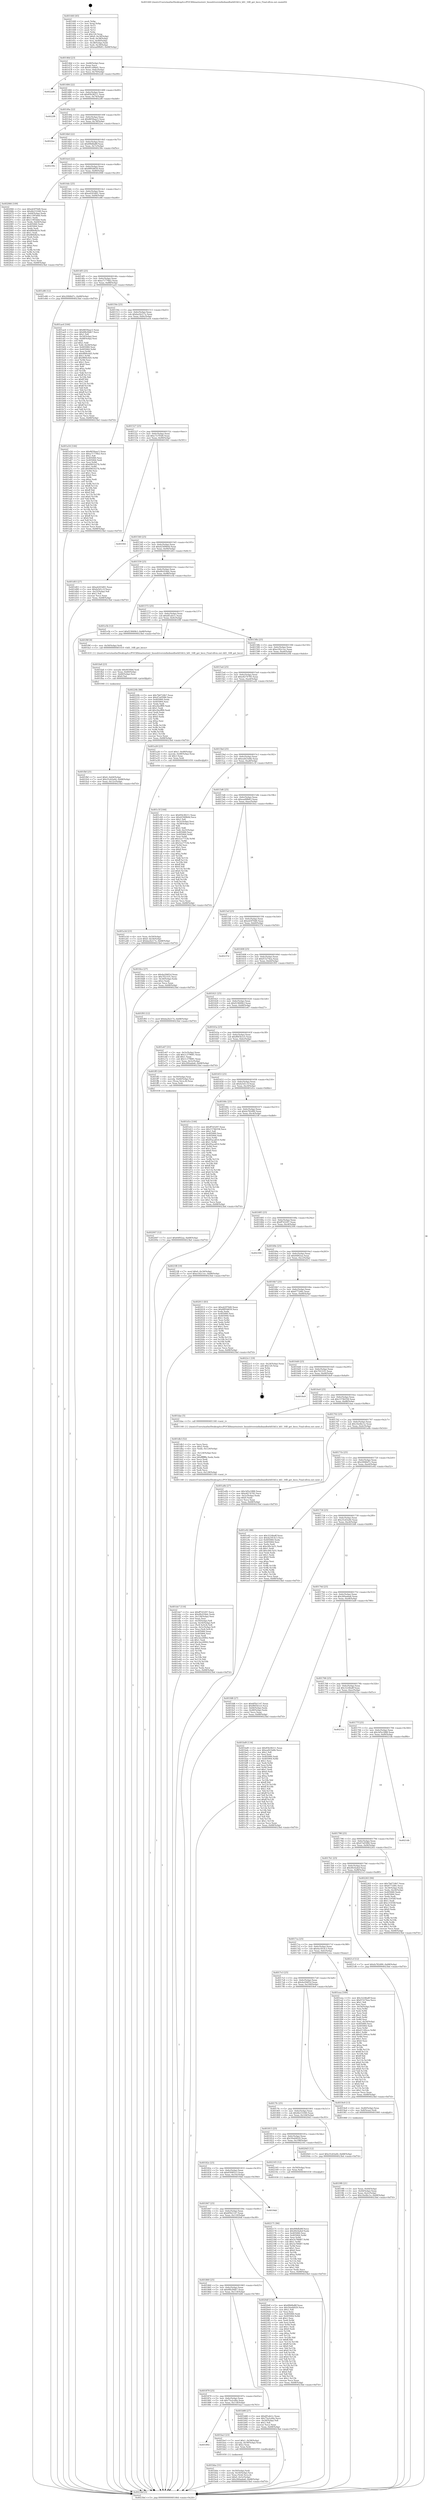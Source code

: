digraph "0x401440" {
  label = "0x401440 (/mnt/c/Users/mathe/Desktop/tcc/POCII/binaries/extr_linuxdriversinfinibandhwhfi1hfi.h_hfi1_16B_get_becn_Final-ollvm.out::main(0))"
  labelloc = "t"
  node[shape=record]

  Entry [label="",width=0.3,height=0.3,shape=circle,fillcolor=black,style=filled]
  "0x40146d" [label="{
     0x40146d [23]\l
     | [instrs]\l
     &nbsp;&nbsp;0x40146d \<+3\>: mov -0x68(%rbp),%eax\l
     &nbsp;&nbsp;0x401470 \<+2\>: mov %eax,%ecx\l
     &nbsp;&nbsp;0x401472 \<+6\>: sub $0x81c49bd1,%ecx\l
     &nbsp;&nbsp;0x401478 \<+3\>: mov %eax,-0x6c(%rbp)\l
     &nbsp;&nbsp;0x40147b \<+3\>: mov %ecx,-0x70(%rbp)\l
     &nbsp;&nbsp;0x40147e \<+6\>: je 00000000004022d4 \<main+0xe94\>\l
  }"]
  "0x4022d4" [label="{
     0x4022d4\l
  }", style=dashed]
  "0x401484" [label="{
     0x401484 [22]\l
     | [instrs]\l
     &nbsp;&nbsp;0x401484 \<+5\>: jmp 0000000000401489 \<main+0x49\>\l
     &nbsp;&nbsp;0x401489 \<+3\>: mov -0x6c(%rbp),%eax\l
     &nbsp;&nbsp;0x40148c \<+5\>: sub $0x85b38211,%eax\l
     &nbsp;&nbsp;0x401491 \<+3\>: mov %eax,-0x74(%rbp)\l
     &nbsp;&nbsp;0x401494 \<+6\>: je 00000000004022f8 \<main+0xeb8\>\l
  }"]
  Exit [label="",width=0.3,height=0.3,shape=circle,fillcolor=black,style=filled,peripheries=2]
  "0x4022f8" [label="{
     0x4022f8\l
  }", style=dashed]
  "0x40149a" [label="{
     0x40149a [22]\l
     | [instrs]\l
     &nbsp;&nbsp;0x40149a \<+5\>: jmp 000000000040149f \<main+0x5f\>\l
     &nbsp;&nbsp;0x40149f \<+3\>: mov -0x6c(%rbp),%eax\l
     &nbsp;&nbsp;0x4014a2 \<+5\>: sub $0x8659aac5,%eax\l
     &nbsp;&nbsp;0x4014a7 \<+3\>: mov %eax,-0x78(%rbp)\l
     &nbsp;&nbsp;0x4014aa \<+6\>: je 00000000004022ec \<main+0xeac\>\l
  }"]
  "0x402171" [label="{
     0x402171 [94]\l
     | [instrs]\l
     &nbsp;&nbsp;0x402171 \<+5\>: mov $0x89bfbd8f,%ecx\l
     &nbsp;&nbsp;0x402176 \<+5\>: mov $0x49c0a4ef,%edx\l
     &nbsp;&nbsp;0x40217b \<+7\>: mov 0x405060,%esi\l
     &nbsp;&nbsp;0x402182 \<+8\>: mov 0x405064,%r8d\l
     &nbsp;&nbsp;0x40218a \<+3\>: mov %esi,%r9d\l
     &nbsp;&nbsp;0x40218d \<+7\>: add $0x5e76fd87,%r9d\l
     &nbsp;&nbsp;0x402194 \<+4\>: sub $0x1,%r9d\l
     &nbsp;&nbsp;0x402198 \<+7\>: sub $0x5e76fd87,%r9d\l
     &nbsp;&nbsp;0x40219f \<+4\>: imul %r9d,%esi\l
     &nbsp;&nbsp;0x4021a3 \<+3\>: and $0x1,%esi\l
     &nbsp;&nbsp;0x4021a6 \<+3\>: cmp $0x0,%esi\l
     &nbsp;&nbsp;0x4021a9 \<+4\>: sete %r10b\l
     &nbsp;&nbsp;0x4021ad \<+4\>: cmp $0xa,%r8d\l
     &nbsp;&nbsp;0x4021b1 \<+4\>: setl %r11b\l
     &nbsp;&nbsp;0x4021b5 \<+3\>: mov %r10b,%bl\l
     &nbsp;&nbsp;0x4021b8 \<+3\>: and %r11b,%bl\l
     &nbsp;&nbsp;0x4021bb \<+3\>: xor %r11b,%r10b\l
     &nbsp;&nbsp;0x4021be \<+3\>: or %r10b,%bl\l
     &nbsp;&nbsp;0x4021c1 \<+3\>: test $0x1,%bl\l
     &nbsp;&nbsp;0x4021c4 \<+3\>: cmovne %edx,%ecx\l
     &nbsp;&nbsp;0x4021c7 \<+3\>: mov %ecx,-0x68(%rbp)\l
     &nbsp;&nbsp;0x4021ca \<+5\>: jmp 00000000004023bd \<main+0xf7d\>\l
  }"]
  "0x4022ec" [label="{
     0x4022ec\l
  }", style=dashed]
  "0x4014b0" [label="{
     0x4014b0 [22]\l
     | [instrs]\l
     &nbsp;&nbsp;0x4014b0 \<+5\>: jmp 00000000004014b5 \<main+0x75\>\l
     &nbsp;&nbsp;0x4014b5 \<+3\>: mov -0x6c(%rbp),%eax\l
     &nbsp;&nbsp;0x4014b8 \<+5\>: sub $0x89bfbd8f,%eax\l
     &nbsp;&nbsp;0x4014bd \<+3\>: mov %eax,-0x7c(%rbp)\l
     &nbsp;&nbsp;0x4014c0 \<+6\>: je 000000000040239e \<main+0xf5e\>\l
  }"]
  "0x402007" [label="{
     0x402007 [12]\l
     | [instrs]\l
     &nbsp;&nbsp;0x402007 \<+7\>: movl $0x64f02aa,-0x68(%rbp)\l
     &nbsp;&nbsp;0x40200e \<+5\>: jmp 00000000004023bd \<main+0xf7d\>\l
  }"]
  "0x40239e" [label="{
     0x40239e\l
  }", style=dashed]
  "0x4014c6" [label="{
     0x4014c6 [22]\l
     | [instrs]\l
     &nbsp;&nbsp;0x4014c6 \<+5\>: jmp 00000000004014cb \<main+0x8b\>\l
     &nbsp;&nbsp;0x4014cb \<+3\>: mov -0x6c(%rbp),%eax\l
     &nbsp;&nbsp;0x4014ce \<+5\>: sub $0x8f95d659,%eax\l
     &nbsp;&nbsp;0x4014d3 \<+3\>: mov %eax,-0x80(%rbp)\l
     &nbsp;&nbsp;0x4014d6 \<+6\>: je 0000000000402066 \<main+0xc26\>\l
  }"]
  "0x401fbf" [label="{
     0x401fbf [25]\l
     | [instrs]\l
     &nbsp;&nbsp;0x401fbf \<+7\>: movl $0x0,-0x64(%rbp)\l
     &nbsp;&nbsp;0x401fc6 \<+7\>: movl $0x25cb5a44,-0x68(%rbp)\l
     &nbsp;&nbsp;0x401fcd \<+6\>: mov %eax,-0x12c(%rbp)\l
     &nbsp;&nbsp;0x401fd3 \<+5\>: jmp 00000000004023bd \<main+0xf7d\>\l
  }"]
  "0x402066" [label="{
     0x402066 [109]\l
     | [instrs]\l
     &nbsp;&nbsp;0x402066 \<+5\>: mov $0xeb5f70d0,%eax\l
     &nbsp;&nbsp;0x40206b \<+5\>: mov $0x4b231040,%ecx\l
     &nbsp;&nbsp;0x402070 \<+3\>: mov -0x64(%rbp),%edx\l
     &nbsp;&nbsp;0x402073 \<+6\>: add $0x119f3ddd,%edx\l
     &nbsp;&nbsp;0x402079 \<+3\>: add $0x1,%edx\l
     &nbsp;&nbsp;0x40207c \<+6\>: sub $0x119f3ddd,%edx\l
     &nbsp;&nbsp;0x402082 \<+3\>: mov %edx,-0x64(%rbp)\l
     &nbsp;&nbsp;0x402085 \<+7\>: mov 0x405060,%edx\l
     &nbsp;&nbsp;0x40208c \<+7\>: mov 0x405064,%esi\l
     &nbsp;&nbsp;0x402093 \<+2\>: mov %edx,%edi\l
     &nbsp;&nbsp;0x402095 \<+6\>: add $0x884dfa5e,%edi\l
     &nbsp;&nbsp;0x40209b \<+3\>: sub $0x1,%edi\l
     &nbsp;&nbsp;0x40209e \<+6\>: sub $0x884dfa5e,%edi\l
     &nbsp;&nbsp;0x4020a4 \<+3\>: imul %edi,%edx\l
     &nbsp;&nbsp;0x4020a7 \<+3\>: and $0x1,%edx\l
     &nbsp;&nbsp;0x4020aa \<+3\>: cmp $0x0,%edx\l
     &nbsp;&nbsp;0x4020ad \<+4\>: sete %r8b\l
     &nbsp;&nbsp;0x4020b1 \<+3\>: cmp $0xa,%esi\l
     &nbsp;&nbsp;0x4020b4 \<+4\>: setl %r9b\l
     &nbsp;&nbsp;0x4020b8 \<+3\>: mov %r8b,%r10b\l
     &nbsp;&nbsp;0x4020bb \<+3\>: and %r9b,%r10b\l
     &nbsp;&nbsp;0x4020be \<+3\>: xor %r9b,%r8b\l
     &nbsp;&nbsp;0x4020c1 \<+3\>: or %r8b,%r10b\l
     &nbsp;&nbsp;0x4020c4 \<+4\>: test $0x1,%r10b\l
     &nbsp;&nbsp;0x4020c8 \<+3\>: cmovne %ecx,%eax\l
     &nbsp;&nbsp;0x4020cb \<+3\>: mov %eax,-0x68(%rbp)\l
     &nbsp;&nbsp;0x4020ce \<+5\>: jmp 00000000004023bd \<main+0xf7d\>\l
  }"]
  "0x4014dc" [label="{
     0x4014dc [25]\l
     | [instrs]\l
     &nbsp;&nbsp;0x4014dc \<+5\>: jmp 00000000004014e1 \<main+0xa1\>\l
     &nbsp;&nbsp;0x4014e1 \<+3\>: mov -0x6c(%rbp),%eax\l
     &nbsp;&nbsp;0x4014e4 \<+5\>: sub $0xa4203d01,%eax\l
     &nbsp;&nbsp;0x4014e9 \<+6\>: mov %eax,-0x84(%rbp)\l
     &nbsp;&nbsp;0x4014ef \<+6\>: je 0000000000401e86 \<main+0xa46\>\l
  }"]
  "0x401fa8" [label="{
     0x401fa8 [23]\l
     | [instrs]\l
     &nbsp;&nbsp;0x401fa8 \<+10\>: movabs $0x4030b6,%rdi\l
     &nbsp;&nbsp;0x401fb2 \<+3\>: mov %eax,-0x60(%rbp)\l
     &nbsp;&nbsp;0x401fb5 \<+3\>: mov -0x60(%rbp),%esi\l
     &nbsp;&nbsp;0x401fb8 \<+2\>: mov $0x0,%al\l
     &nbsp;&nbsp;0x401fba \<+5\>: call 0000000000401040 \<printf@plt\>\l
     | [calls]\l
     &nbsp;&nbsp;0x401040 \{1\} (unknown)\l
  }"]
  "0x401e86" [label="{
     0x401e86 [12]\l
     | [instrs]\l
     &nbsp;&nbsp;0x401e86 \<+7\>: movl $0x20fd6d7c,-0x68(%rbp)\l
     &nbsp;&nbsp;0x401e8d \<+5\>: jmp 00000000004023bd \<main+0xf7d\>\l
  }"]
  "0x4014f5" [label="{
     0x4014f5 [25]\l
     | [instrs]\l
     &nbsp;&nbsp;0x4014f5 \<+5\>: jmp 00000000004014fa \<main+0xba\>\l
     &nbsp;&nbsp;0x4014fa \<+3\>: mov -0x6c(%rbp),%eax\l
     &nbsp;&nbsp;0x4014fd \<+5\>: sub $0xa71776b2,%eax\l
     &nbsp;&nbsp;0x401502 \<+6\>: mov %eax,-0x88(%rbp)\l
     &nbsp;&nbsp;0x401508 \<+6\>: je 0000000000401ae4 \<main+0x6a4\>\l
  }"]
  "0x401de7" [label="{
     0x401de7 [116]\l
     | [instrs]\l
     &nbsp;&nbsp;0x401de7 \<+5\>: mov $0xff7d3297,%ecx\l
     &nbsp;&nbsp;0x401dec \<+5\>: mov $0xd9c034dc,%edx\l
     &nbsp;&nbsp;0x401df1 \<+6\>: mov -0x128(%rbp),%esi\l
     &nbsp;&nbsp;0x401df7 \<+3\>: imul %eax,%esi\l
     &nbsp;&nbsp;0x401dfa \<+4\>: mov -0x50(%rbp),%r8\l
     &nbsp;&nbsp;0x401dfe \<+4\>: movslq -0x54(%rbp),%r9\l
     &nbsp;&nbsp;0x401e02 \<+4\>: mov (%r8,%r9,8),%r8\l
     &nbsp;&nbsp;0x401e06 \<+4\>: movslq -0x5c(%rbp),%r9\l
     &nbsp;&nbsp;0x401e0a \<+4\>: mov %esi,(%r8,%r9,4)\l
     &nbsp;&nbsp;0x401e0e \<+7\>: mov 0x405060,%eax\l
     &nbsp;&nbsp;0x401e15 \<+7\>: mov 0x405064,%esi\l
     &nbsp;&nbsp;0x401e1c \<+2\>: mov %eax,%edi\l
     &nbsp;&nbsp;0x401e1e \<+6\>: sub $0x3ee26062,%edi\l
     &nbsp;&nbsp;0x401e24 \<+3\>: sub $0x1,%edi\l
     &nbsp;&nbsp;0x401e27 \<+6\>: add $0x3ee26062,%edi\l
     &nbsp;&nbsp;0x401e2d \<+3\>: imul %edi,%eax\l
     &nbsp;&nbsp;0x401e30 \<+3\>: and $0x1,%eax\l
     &nbsp;&nbsp;0x401e33 \<+3\>: cmp $0x0,%eax\l
     &nbsp;&nbsp;0x401e36 \<+4\>: sete %r10b\l
     &nbsp;&nbsp;0x401e3a \<+3\>: cmp $0xa,%esi\l
     &nbsp;&nbsp;0x401e3d \<+4\>: setl %r11b\l
     &nbsp;&nbsp;0x401e41 \<+3\>: mov %r10b,%bl\l
     &nbsp;&nbsp;0x401e44 \<+3\>: and %r11b,%bl\l
     &nbsp;&nbsp;0x401e47 \<+3\>: xor %r11b,%r10b\l
     &nbsp;&nbsp;0x401e4a \<+3\>: or %r10b,%bl\l
     &nbsp;&nbsp;0x401e4d \<+3\>: test $0x1,%bl\l
     &nbsp;&nbsp;0x401e50 \<+3\>: cmovne %edx,%ecx\l
     &nbsp;&nbsp;0x401e53 \<+3\>: mov %ecx,-0x68(%rbp)\l
     &nbsp;&nbsp;0x401e56 \<+5\>: jmp 00000000004023bd \<main+0xf7d\>\l
  }"]
  "0x401ae4" [label="{
     0x401ae4 [164]\l
     | [instrs]\l
     &nbsp;&nbsp;0x401ae4 \<+5\>: mov $0x8659aac5,%eax\l
     &nbsp;&nbsp;0x401ae9 \<+5\>: mov $0x6fb29db7,%ecx\l
     &nbsp;&nbsp;0x401aee \<+2\>: mov $0x1,%dl\l
     &nbsp;&nbsp;0x401af0 \<+3\>: mov -0x54(%rbp),%esi\l
     &nbsp;&nbsp;0x401af3 \<+3\>: cmp -0x48(%rbp),%esi\l
     &nbsp;&nbsp;0x401af6 \<+4\>: setl %dil\l
     &nbsp;&nbsp;0x401afa \<+4\>: and $0x1,%dil\l
     &nbsp;&nbsp;0x401afe \<+4\>: mov %dil,-0x26(%rbp)\l
     &nbsp;&nbsp;0x401b02 \<+7\>: mov 0x405060,%esi\l
     &nbsp;&nbsp;0x401b09 \<+8\>: mov 0x405064,%r8d\l
     &nbsp;&nbsp;0x401b11 \<+3\>: mov %esi,%r9d\l
     &nbsp;&nbsp;0x401b14 \<+7\>: sub $0x9f00c0d5,%r9d\l
     &nbsp;&nbsp;0x401b1b \<+4\>: sub $0x1,%r9d\l
     &nbsp;&nbsp;0x401b1f \<+7\>: add $0x9f00c0d5,%r9d\l
     &nbsp;&nbsp;0x401b26 \<+4\>: imul %r9d,%esi\l
     &nbsp;&nbsp;0x401b2a \<+3\>: and $0x1,%esi\l
     &nbsp;&nbsp;0x401b2d \<+3\>: cmp $0x0,%esi\l
     &nbsp;&nbsp;0x401b30 \<+4\>: sete %dil\l
     &nbsp;&nbsp;0x401b34 \<+4\>: cmp $0xa,%r8d\l
     &nbsp;&nbsp;0x401b38 \<+4\>: setl %r10b\l
     &nbsp;&nbsp;0x401b3c \<+3\>: mov %dil,%r11b\l
     &nbsp;&nbsp;0x401b3f \<+4\>: xor $0xff,%r11b\l
     &nbsp;&nbsp;0x401b43 \<+3\>: mov %r10b,%bl\l
     &nbsp;&nbsp;0x401b46 \<+3\>: xor $0xff,%bl\l
     &nbsp;&nbsp;0x401b49 \<+3\>: xor $0x1,%dl\l
     &nbsp;&nbsp;0x401b4c \<+3\>: mov %r11b,%r14b\l
     &nbsp;&nbsp;0x401b4f \<+4\>: and $0xff,%r14b\l
     &nbsp;&nbsp;0x401b53 \<+3\>: and %dl,%dil\l
     &nbsp;&nbsp;0x401b56 \<+3\>: mov %bl,%r15b\l
     &nbsp;&nbsp;0x401b59 \<+4\>: and $0xff,%r15b\l
     &nbsp;&nbsp;0x401b5d \<+3\>: and %dl,%r10b\l
     &nbsp;&nbsp;0x401b60 \<+3\>: or %dil,%r14b\l
     &nbsp;&nbsp;0x401b63 \<+3\>: or %r10b,%r15b\l
     &nbsp;&nbsp;0x401b66 \<+3\>: xor %r15b,%r14b\l
     &nbsp;&nbsp;0x401b69 \<+3\>: or %bl,%r11b\l
     &nbsp;&nbsp;0x401b6c \<+4\>: xor $0xff,%r11b\l
     &nbsp;&nbsp;0x401b70 \<+3\>: or $0x1,%dl\l
     &nbsp;&nbsp;0x401b73 \<+3\>: and %dl,%r11b\l
     &nbsp;&nbsp;0x401b76 \<+3\>: or %r11b,%r14b\l
     &nbsp;&nbsp;0x401b79 \<+4\>: test $0x1,%r14b\l
     &nbsp;&nbsp;0x401b7d \<+3\>: cmovne %ecx,%eax\l
     &nbsp;&nbsp;0x401b80 \<+3\>: mov %eax,-0x68(%rbp)\l
     &nbsp;&nbsp;0x401b83 \<+5\>: jmp 00000000004023bd \<main+0xf7d\>\l
  }"]
  "0x40150e" [label="{
     0x40150e [25]\l
     | [instrs]\l
     &nbsp;&nbsp;0x40150e \<+5\>: jmp 0000000000401513 \<main+0xd3\>\l
     &nbsp;&nbsp;0x401513 \<+3\>: mov -0x6c(%rbp),%eax\l
     &nbsp;&nbsp;0x401516 \<+5\>: sub $0xba2b217e,%eax\l
     &nbsp;&nbsp;0x40151b \<+6\>: mov %eax,-0x8c(%rbp)\l
     &nbsp;&nbsp;0x401521 \<+6\>: je 0000000000401a54 \<main+0x614\>\l
  }"]
  "0x401db3" [label="{
     0x401db3 [52]\l
     | [instrs]\l
     &nbsp;&nbsp;0x401db3 \<+2\>: xor %ecx,%ecx\l
     &nbsp;&nbsp;0x401db5 \<+5\>: mov $0x2,%edx\l
     &nbsp;&nbsp;0x401dba \<+6\>: mov %edx,-0x124(%rbp)\l
     &nbsp;&nbsp;0x401dc0 \<+1\>: cltd\l
     &nbsp;&nbsp;0x401dc1 \<+6\>: mov -0x124(%rbp),%esi\l
     &nbsp;&nbsp;0x401dc7 \<+2\>: idiv %esi\l
     &nbsp;&nbsp;0x401dc9 \<+6\>: imul $0xfffffffe,%edx,%edx\l
     &nbsp;&nbsp;0x401dcf \<+2\>: mov %ecx,%edi\l
     &nbsp;&nbsp;0x401dd1 \<+2\>: sub %edx,%edi\l
     &nbsp;&nbsp;0x401dd3 \<+2\>: mov %ecx,%edx\l
     &nbsp;&nbsp;0x401dd5 \<+3\>: sub $0x1,%edx\l
     &nbsp;&nbsp;0x401dd8 \<+2\>: add %edx,%edi\l
     &nbsp;&nbsp;0x401dda \<+2\>: sub %edi,%ecx\l
     &nbsp;&nbsp;0x401ddc \<+6\>: mov %ecx,-0x128(%rbp)\l
     &nbsp;&nbsp;0x401de2 \<+5\>: call 0000000000401160 \<next_i\>\l
     | [calls]\l
     &nbsp;&nbsp;0x401160 \{1\} (/mnt/c/Users/mathe/Desktop/tcc/POCII/binaries/extr_linuxdriversinfinibandhwhfi1hfi.h_hfi1_16B_get_becn_Final-ollvm.out::next_i)\l
  }"]
  "0x401a54" [label="{
     0x401a54 [144]\l
     | [instrs]\l
     &nbsp;&nbsp;0x401a54 \<+5\>: mov $0x8659aac5,%eax\l
     &nbsp;&nbsp;0x401a59 \<+5\>: mov $0xa71776b2,%ecx\l
     &nbsp;&nbsp;0x401a5e \<+2\>: mov $0x1,%dl\l
     &nbsp;&nbsp;0x401a60 \<+7\>: mov 0x405060,%esi\l
     &nbsp;&nbsp;0x401a67 \<+7\>: mov 0x405064,%edi\l
     &nbsp;&nbsp;0x401a6e \<+3\>: mov %esi,%r8d\l
     &nbsp;&nbsp;0x401a71 \<+7\>: sub $0x6901b27b,%r8d\l
     &nbsp;&nbsp;0x401a78 \<+4\>: sub $0x1,%r8d\l
     &nbsp;&nbsp;0x401a7c \<+7\>: add $0x6901b27b,%r8d\l
     &nbsp;&nbsp;0x401a83 \<+4\>: imul %r8d,%esi\l
     &nbsp;&nbsp;0x401a87 \<+3\>: and $0x1,%esi\l
     &nbsp;&nbsp;0x401a8a \<+3\>: cmp $0x0,%esi\l
     &nbsp;&nbsp;0x401a8d \<+4\>: sete %r9b\l
     &nbsp;&nbsp;0x401a91 \<+3\>: cmp $0xa,%edi\l
     &nbsp;&nbsp;0x401a94 \<+4\>: setl %r10b\l
     &nbsp;&nbsp;0x401a98 \<+3\>: mov %r9b,%r11b\l
     &nbsp;&nbsp;0x401a9b \<+4\>: xor $0xff,%r11b\l
     &nbsp;&nbsp;0x401a9f \<+3\>: mov %r10b,%bl\l
     &nbsp;&nbsp;0x401aa2 \<+3\>: xor $0xff,%bl\l
     &nbsp;&nbsp;0x401aa5 \<+3\>: xor $0x0,%dl\l
     &nbsp;&nbsp;0x401aa8 \<+3\>: mov %r11b,%r14b\l
     &nbsp;&nbsp;0x401aab \<+4\>: and $0x0,%r14b\l
     &nbsp;&nbsp;0x401aaf \<+3\>: and %dl,%r9b\l
     &nbsp;&nbsp;0x401ab2 \<+3\>: mov %bl,%r15b\l
     &nbsp;&nbsp;0x401ab5 \<+4\>: and $0x0,%r15b\l
     &nbsp;&nbsp;0x401ab9 \<+3\>: and %dl,%r10b\l
     &nbsp;&nbsp;0x401abc \<+3\>: or %r9b,%r14b\l
     &nbsp;&nbsp;0x401abf \<+3\>: or %r10b,%r15b\l
     &nbsp;&nbsp;0x401ac2 \<+3\>: xor %r15b,%r14b\l
     &nbsp;&nbsp;0x401ac5 \<+3\>: or %bl,%r11b\l
     &nbsp;&nbsp;0x401ac8 \<+4\>: xor $0xff,%r11b\l
     &nbsp;&nbsp;0x401acc \<+3\>: or $0x0,%dl\l
     &nbsp;&nbsp;0x401acf \<+3\>: and %dl,%r11b\l
     &nbsp;&nbsp;0x401ad2 \<+3\>: or %r11b,%r14b\l
     &nbsp;&nbsp;0x401ad5 \<+4\>: test $0x1,%r14b\l
     &nbsp;&nbsp;0x401ad9 \<+3\>: cmovne %ecx,%eax\l
     &nbsp;&nbsp;0x401adc \<+3\>: mov %eax,-0x68(%rbp)\l
     &nbsp;&nbsp;0x401adf \<+5\>: jmp 00000000004023bd \<main+0xf7d\>\l
  }"]
  "0x401527" [label="{
     0x401527 [25]\l
     | [instrs]\l
     &nbsp;&nbsp;0x401527 \<+5\>: jmp 000000000040152c \<main+0xec\>\l
     &nbsp;&nbsp;0x40152c \<+3\>: mov -0x6c(%rbp),%eax\l
     &nbsp;&nbsp;0x40152f \<+5\>: sub $0xc7e7f5d0,%eax\l
     &nbsp;&nbsp;0x401534 \<+6\>: mov %eax,-0x90(%rbp)\l
     &nbsp;&nbsp;0x40153a \<+6\>: je 0000000000401941 \<main+0x501\>\l
  }"]
  "0x401bba" [label="{
     0x401bba [31]\l
     | [instrs]\l
     &nbsp;&nbsp;0x401bba \<+4\>: mov -0x50(%rbp),%rdi\l
     &nbsp;&nbsp;0x401bbe \<+4\>: movslq -0x54(%rbp),%rcx\l
     &nbsp;&nbsp;0x401bc2 \<+4\>: mov %rax,(%rdi,%rcx,8)\l
     &nbsp;&nbsp;0x401bc6 \<+7\>: movl $0x0,-0x5c(%rbp)\l
     &nbsp;&nbsp;0x401bcd \<+7\>: movl $0x260aaba6,-0x68(%rbp)\l
     &nbsp;&nbsp;0x401bd4 \<+5\>: jmp 00000000004023bd \<main+0xf7d\>\l
  }"]
  "0x401941" [label="{
     0x401941\l
  }", style=dashed]
  "0x401540" [label="{
     0x401540 [25]\l
     | [instrs]\l
     &nbsp;&nbsp;0x401540 \<+5\>: jmp 0000000000401545 \<main+0x105\>\l
     &nbsp;&nbsp;0x401545 \<+3\>: mov -0x6c(%rbp),%eax\l
     &nbsp;&nbsp;0x401548 \<+5\>: sub $0xd2569b0d,%eax\l
     &nbsp;&nbsp;0x40154d \<+6\>: mov %eax,-0x94(%rbp)\l
     &nbsp;&nbsp;0x401553 \<+6\>: je 0000000000401d03 \<main+0x8c3\>\l
  }"]
  "0x401892" [label="{
     0x401892\l
  }", style=dashed]
  "0x401d03" [label="{
     0x401d03 [27]\l
     | [instrs]\l
     &nbsp;&nbsp;0x401d03 \<+5\>: mov $0xa4203d01,%eax\l
     &nbsp;&nbsp;0x401d08 \<+5\>: mov $0xfa5d1c1f,%ecx\l
     &nbsp;&nbsp;0x401d0d \<+3\>: mov -0x25(%rbp),%dl\l
     &nbsp;&nbsp;0x401d10 \<+3\>: test $0x1,%dl\l
     &nbsp;&nbsp;0x401d13 \<+3\>: cmovne %ecx,%eax\l
     &nbsp;&nbsp;0x401d16 \<+3\>: mov %eax,-0x68(%rbp)\l
     &nbsp;&nbsp;0x401d19 \<+5\>: jmp 00000000004023bd \<main+0xf7d\>\l
  }"]
  "0x401559" [label="{
     0x401559 [25]\l
     | [instrs]\l
     &nbsp;&nbsp;0x401559 \<+5\>: jmp 000000000040155e \<main+0x11e\>\l
     &nbsp;&nbsp;0x40155e \<+3\>: mov -0x6c(%rbp),%eax\l
     &nbsp;&nbsp;0x401561 \<+5\>: sub $0xd9c034dc,%eax\l
     &nbsp;&nbsp;0x401566 \<+6\>: mov %eax,-0x98(%rbp)\l
     &nbsp;&nbsp;0x40156c \<+6\>: je 0000000000401e5b \<main+0xa1b\>\l
  }"]
  "0x401ba3" [label="{
     0x401ba3 [23]\l
     | [instrs]\l
     &nbsp;&nbsp;0x401ba3 \<+7\>: movl $0x1,-0x58(%rbp)\l
     &nbsp;&nbsp;0x401baa \<+4\>: movslq -0x58(%rbp),%rax\l
     &nbsp;&nbsp;0x401bae \<+4\>: shl $0x2,%rax\l
     &nbsp;&nbsp;0x401bb2 \<+3\>: mov %rax,%rdi\l
     &nbsp;&nbsp;0x401bb5 \<+5\>: call 0000000000401050 \<malloc@plt\>\l
     | [calls]\l
     &nbsp;&nbsp;0x401050 \{1\} (unknown)\l
  }"]
  "0x401e5b" [label="{
     0x401e5b [12]\l
     | [instrs]\l
     &nbsp;&nbsp;0x401e5b \<+7\>: movl $0xf23849b3,-0x68(%rbp)\l
     &nbsp;&nbsp;0x401e62 \<+5\>: jmp 00000000004023bd \<main+0xf7d\>\l
  }"]
  "0x401572" [label="{
     0x401572 [25]\l
     | [instrs]\l
     &nbsp;&nbsp;0x401572 \<+5\>: jmp 0000000000401577 \<main+0x137\>\l
     &nbsp;&nbsp;0x401577 \<+3\>: mov -0x6c(%rbp),%eax\l
     &nbsp;&nbsp;0x40157a \<+5\>: sub $0xdf1afe1c,%eax\l
     &nbsp;&nbsp;0x40157f \<+6\>: mov %eax,-0x9c(%rbp)\l
     &nbsp;&nbsp;0x401585 \<+6\>: je 0000000000401f9f \<main+0xb5f\>\l
  }"]
  "0x401879" [label="{
     0x401879 [25]\l
     | [instrs]\l
     &nbsp;&nbsp;0x401879 \<+5\>: jmp 000000000040187e \<main+0x43e\>\l
     &nbsp;&nbsp;0x40187e \<+3\>: mov -0x6c(%rbp),%eax\l
     &nbsp;&nbsp;0x401881 \<+5\>: sub $0x75a2cd4a,%eax\l
     &nbsp;&nbsp;0x401886 \<+6\>: mov %eax,-0x118(%rbp)\l
     &nbsp;&nbsp;0x40188c \<+6\>: je 0000000000401ba3 \<main+0x763\>\l
  }"]
  "0x401f9f" [label="{
     0x401f9f [9]\l
     | [instrs]\l
     &nbsp;&nbsp;0x401f9f \<+4\>: mov -0x50(%rbp),%rdi\l
     &nbsp;&nbsp;0x401fa3 \<+5\>: call 0000000000401410 \<hfi1_16B_get_becn\>\l
     | [calls]\l
     &nbsp;&nbsp;0x401410 \{1\} (/mnt/c/Users/mathe/Desktop/tcc/POCII/binaries/extr_linuxdriversinfinibandhwhfi1hfi.h_hfi1_16B_get_becn_Final-ollvm.out::hfi1_16B_get_becn)\l
  }"]
  "0x40158b" [label="{
     0x40158b [25]\l
     | [instrs]\l
     &nbsp;&nbsp;0x40158b \<+5\>: jmp 0000000000401590 \<main+0x150\>\l
     &nbsp;&nbsp;0x401590 \<+3\>: mov -0x6c(%rbp),%eax\l
     &nbsp;&nbsp;0x401593 \<+5\>: sub $0xe182c1ec,%eax\l
     &nbsp;&nbsp;0x401598 \<+6\>: mov %eax,-0xa0(%rbp)\l
     &nbsp;&nbsp;0x40159e \<+6\>: je 000000000040220b \<main+0xdcb\>\l
  }"]
  "0x401b88" [label="{
     0x401b88 [27]\l
     | [instrs]\l
     &nbsp;&nbsp;0x401b88 \<+5\>: mov $0xdf1afe1c,%eax\l
     &nbsp;&nbsp;0x401b8d \<+5\>: mov $0x75a2cd4a,%ecx\l
     &nbsp;&nbsp;0x401b92 \<+3\>: mov -0x26(%rbp),%dl\l
     &nbsp;&nbsp;0x401b95 \<+3\>: test $0x1,%dl\l
     &nbsp;&nbsp;0x401b98 \<+3\>: cmovne %ecx,%eax\l
     &nbsp;&nbsp;0x401b9b \<+3\>: mov %eax,-0x68(%rbp)\l
     &nbsp;&nbsp;0x401b9e \<+5\>: jmp 00000000004023bd \<main+0xf7d\>\l
  }"]
  "0x40220b" [label="{
     0x40220b [88]\l
     | [instrs]\l
     &nbsp;&nbsp;0x40220b \<+5\>: mov $0x7b6724b7,%eax\l
     &nbsp;&nbsp;0x402210 \<+5\>: mov $0x47a05f46,%ecx\l
     &nbsp;&nbsp;0x402215 \<+7\>: mov 0x405060,%edx\l
     &nbsp;&nbsp;0x40221c \<+7\>: mov 0x405064,%esi\l
     &nbsp;&nbsp;0x402223 \<+2\>: mov %edx,%edi\l
     &nbsp;&nbsp;0x402225 \<+6\>: sub $0x2facff99,%edi\l
     &nbsp;&nbsp;0x40222b \<+3\>: sub $0x1,%edi\l
     &nbsp;&nbsp;0x40222e \<+6\>: add $0x2facff99,%edi\l
     &nbsp;&nbsp;0x402234 \<+3\>: imul %edi,%edx\l
     &nbsp;&nbsp;0x402237 \<+3\>: and $0x1,%edx\l
     &nbsp;&nbsp;0x40223a \<+3\>: cmp $0x0,%edx\l
     &nbsp;&nbsp;0x40223d \<+4\>: sete %r8b\l
     &nbsp;&nbsp;0x402241 \<+3\>: cmp $0xa,%esi\l
     &nbsp;&nbsp;0x402244 \<+4\>: setl %r9b\l
     &nbsp;&nbsp;0x402248 \<+3\>: mov %r8b,%r10b\l
     &nbsp;&nbsp;0x40224b \<+3\>: and %r9b,%r10b\l
     &nbsp;&nbsp;0x40224e \<+3\>: xor %r9b,%r8b\l
     &nbsp;&nbsp;0x402251 \<+3\>: or %r8b,%r10b\l
     &nbsp;&nbsp;0x402254 \<+4\>: test $0x1,%r10b\l
     &nbsp;&nbsp;0x402258 \<+3\>: cmovne %ecx,%eax\l
     &nbsp;&nbsp;0x40225b \<+3\>: mov %eax,-0x68(%rbp)\l
     &nbsp;&nbsp;0x40225e \<+5\>: jmp 00000000004023bd \<main+0xf7d\>\l
  }"]
  "0x4015a4" [label="{
     0x4015a4 [25]\l
     | [instrs]\l
     &nbsp;&nbsp;0x4015a4 \<+5\>: jmp 00000000004015a9 \<main+0x169\>\l
     &nbsp;&nbsp;0x4015a9 \<+3\>: mov -0x6c(%rbp),%eax\l
     &nbsp;&nbsp;0x4015ac \<+5\>: sub $0xe8274785,%eax\l
     &nbsp;&nbsp;0x4015b1 \<+6\>: mov %eax,-0xa4(%rbp)\l
     &nbsp;&nbsp;0x4015b7 \<+6\>: je 0000000000401a26 \<main+0x5e6\>\l
  }"]
  "0x401860" [label="{
     0x401860 [25]\l
     | [instrs]\l
     &nbsp;&nbsp;0x401860 \<+5\>: jmp 0000000000401865 \<main+0x425\>\l
     &nbsp;&nbsp;0x401865 \<+3\>: mov -0x6c(%rbp),%eax\l
     &nbsp;&nbsp;0x401868 \<+5\>: sub $0x6fb29db7,%eax\l
     &nbsp;&nbsp;0x40186d \<+6\>: mov %eax,-0x114(%rbp)\l
     &nbsp;&nbsp;0x401873 \<+6\>: je 0000000000401b88 \<main+0x748\>\l
  }"]
  "0x401a26" [label="{
     0x401a26 [23]\l
     | [instrs]\l
     &nbsp;&nbsp;0x401a26 \<+7\>: movl $0x1,-0x48(%rbp)\l
     &nbsp;&nbsp;0x401a2d \<+4\>: movslq -0x48(%rbp),%rax\l
     &nbsp;&nbsp;0x401a31 \<+4\>: shl $0x3,%rax\l
     &nbsp;&nbsp;0x401a35 \<+3\>: mov %rax,%rdi\l
     &nbsp;&nbsp;0x401a38 \<+5\>: call 0000000000401050 \<malloc@plt\>\l
     | [calls]\l
     &nbsp;&nbsp;0x401050 \{1\} (unknown)\l
  }"]
  "0x4015bd" [label="{
     0x4015bd [25]\l
     | [instrs]\l
     &nbsp;&nbsp;0x4015bd \<+5\>: jmp 00000000004015c2 \<main+0x182\>\l
     &nbsp;&nbsp;0x4015c2 \<+3\>: mov -0x6c(%rbp),%eax\l
     &nbsp;&nbsp;0x4015c5 \<+5\>: sub $0xea923e6b,%eax\l
     &nbsp;&nbsp;0x4015ca \<+6\>: mov %eax,-0xa8(%rbp)\l
     &nbsp;&nbsp;0x4015d0 \<+6\>: je 0000000000401c5f \<main+0x81f\>\l
  }"]
  "0x4020df" [label="{
     0x4020df [134]\l
     | [instrs]\l
     &nbsp;&nbsp;0x4020df \<+5\>: mov $0x89bfbd8f,%eax\l
     &nbsp;&nbsp;0x4020e4 \<+5\>: mov $0x50a44020,%ecx\l
     &nbsp;&nbsp;0x4020e9 \<+2\>: mov $0x1,%dl\l
     &nbsp;&nbsp;0x4020eb \<+2\>: xor %esi,%esi\l
     &nbsp;&nbsp;0x4020ed \<+7\>: mov 0x405060,%edi\l
     &nbsp;&nbsp;0x4020f4 \<+8\>: mov 0x405064,%r8d\l
     &nbsp;&nbsp;0x4020fc \<+3\>: sub $0x1,%esi\l
     &nbsp;&nbsp;0x4020ff \<+3\>: mov %edi,%r9d\l
     &nbsp;&nbsp;0x402102 \<+3\>: add %esi,%r9d\l
     &nbsp;&nbsp;0x402105 \<+4\>: imul %r9d,%edi\l
     &nbsp;&nbsp;0x402109 \<+3\>: and $0x1,%edi\l
     &nbsp;&nbsp;0x40210c \<+3\>: cmp $0x0,%edi\l
     &nbsp;&nbsp;0x40210f \<+4\>: sete %r10b\l
     &nbsp;&nbsp;0x402113 \<+4\>: cmp $0xa,%r8d\l
     &nbsp;&nbsp;0x402117 \<+4\>: setl %r11b\l
     &nbsp;&nbsp;0x40211b \<+3\>: mov %r10b,%bl\l
     &nbsp;&nbsp;0x40211e \<+3\>: xor $0xff,%bl\l
     &nbsp;&nbsp;0x402121 \<+3\>: mov %r11b,%r14b\l
     &nbsp;&nbsp;0x402124 \<+4\>: xor $0xff,%r14b\l
     &nbsp;&nbsp;0x402128 \<+3\>: xor $0x0,%dl\l
     &nbsp;&nbsp;0x40212b \<+3\>: mov %bl,%r15b\l
     &nbsp;&nbsp;0x40212e \<+4\>: and $0x0,%r15b\l
     &nbsp;&nbsp;0x402132 \<+3\>: and %dl,%r10b\l
     &nbsp;&nbsp;0x402135 \<+3\>: mov %r14b,%r12b\l
     &nbsp;&nbsp;0x402138 \<+4\>: and $0x0,%r12b\l
     &nbsp;&nbsp;0x40213c \<+3\>: and %dl,%r11b\l
     &nbsp;&nbsp;0x40213f \<+3\>: or %r10b,%r15b\l
     &nbsp;&nbsp;0x402142 \<+3\>: or %r11b,%r12b\l
     &nbsp;&nbsp;0x402145 \<+3\>: xor %r12b,%r15b\l
     &nbsp;&nbsp;0x402148 \<+3\>: or %r14b,%bl\l
     &nbsp;&nbsp;0x40214b \<+3\>: xor $0xff,%bl\l
     &nbsp;&nbsp;0x40214e \<+3\>: or $0x0,%dl\l
     &nbsp;&nbsp;0x402151 \<+2\>: and %dl,%bl\l
     &nbsp;&nbsp;0x402153 \<+3\>: or %bl,%r15b\l
     &nbsp;&nbsp;0x402156 \<+4\>: test $0x1,%r15b\l
     &nbsp;&nbsp;0x40215a \<+3\>: cmovne %ecx,%eax\l
     &nbsp;&nbsp;0x40215d \<+3\>: mov %eax,-0x68(%rbp)\l
     &nbsp;&nbsp;0x402160 \<+5\>: jmp 00000000004023bd \<main+0xf7d\>\l
  }"]
  "0x401c5f" [label="{
     0x401c5f [164]\l
     | [instrs]\l
     &nbsp;&nbsp;0x401c5f \<+5\>: mov $0x85b38211,%eax\l
     &nbsp;&nbsp;0x401c64 \<+5\>: mov $0xd2569b0d,%ecx\l
     &nbsp;&nbsp;0x401c69 \<+2\>: mov $0x1,%dl\l
     &nbsp;&nbsp;0x401c6b \<+3\>: mov -0x5c(%rbp),%esi\l
     &nbsp;&nbsp;0x401c6e \<+3\>: cmp -0x58(%rbp),%esi\l
     &nbsp;&nbsp;0x401c71 \<+4\>: setl %dil\l
     &nbsp;&nbsp;0x401c75 \<+4\>: and $0x1,%dil\l
     &nbsp;&nbsp;0x401c79 \<+4\>: mov %dil,-0x25(%rbp)\l
     &nbsp;&nbsp;0x401c7d \<+7\>: mov 0x405060,%esi\l
     &nbsp;&nbsp;0x401c84 \<+8\>: mov 0x405064,%r8d\l
     &nbsp;&nbsp;0x401c8c \<+3\>: mov %esi,%r9d\l
     &nbsp;&nbsp;0x401c8f \<+7\>: add $0x5ce7753b,%r9d\l
     &nbsp;&nbsp;0x401c96 \<+4\>: sub $0x1,%r9d\l
     &nbsp;&nbsp;0x401c9a \<+7\>: sub $0x5ce7753b,%r9d\l
     &nbsp;&nbsp;0x401ca1 \<+4\>: imul %r9d,%esi\l
     &nbsp;&nbsp;0x401ca5 \<+3\>: and $0x1,%esi\l
     &nbsp;&nbsp;0x401ca8 \<+3\>: cmp $0x0,%esi\l
     &nbsp;&nbsp;0x401cab \<+4\>: sete %dil\l
     &nbsp;&nbsp;0x401caf \<+4\>: cmp $0xa,%r8d\l
     &nbsp;&nbsp;0x401cb3 \<+4\>: setl %r10b\l
     &nbsp;&nbsp;0x401cb7 \<+3\>: mov %dil,%r11b\l
     &nbsp;&nbsp;0x401cba \<+4\>: xor $0xff,%r11b\l
     &nbsp;&nbsp;0x401cbe \<+3\>: mov %r10b,%bl\l
     &nbsp;&nbsp;0x401cc1 \<+3\>: xor $0xff,%bl\l
     &nbsp;&nbsp;0x401cc4 \<+3\>: xor $0x0,%dl\l
     &nbsp;&nbsp;0x401cc7 \<+3\>: mov %r11b,%r14b\l
     &nbsp;&nbsp;0x401cca \<+4\>: and $0x0,%r14b\l
     &nbsp;&nbsp;0x401cce \<+3\>: and %dl,%dil\l
     &nbsp;&nbsp;0x401cd1 \<+3\>: mov %bl,%r15b\l
     &nbsp;&nbsp;0x401cd4 \<+4\>: and $0x0,%r15b\l
     &nbsp;&nbsp;0x401cd8 \<+3\>: and %dl,%r10b\l
     &nbsp;&nbsp;0x401cdb \<+3\>: or %dil,%r14b\l
     &nbsp;&nbsp;0x401cde \<+3\>: or %r10b,%r15b\l
     &nbsp;&nbsp;0x401ce1 \<+3\>: xor %r15b,%r14b\l
     &nbsp;&nbsp;0x401ce4 \<+3\>: or %bl,%r11b\l
     &nbsp;&nbsp;0x401ce7 \<+4\>: xor $0xff,%r11b\l
     &nbsp;&nbsp;0x401ceb \<+3\>: or $0x0,%dl\l
     &nbsp;&nbsp;0x401cee \<+3\>: and %dl,%r11b\l
     &nbsp;&nbsp;0x401cf1 \<+3\>: or %r11b,%r14b\l
     &nbsp;&nbsp;0x401cf4 \<+4\>: test $0x1,%r14b\l
     &nbsp;&nbsp;0x401cf8 \<+3\>: cmovne %ecx,%eax\l
     &nbsp;&nbsp;0x401cfb \<+3\>: mov %eax,-0x68(%rbp)\l
     &nbsp;&nbsp;0x401cfe \<+5\>: jmp 00000000004023bd \<main+0xf7d\>\l
  }"]
  "0x4015d6" [label="{
     0x4015d6 [25]\l
     | [instrs]\l
     &nbsp;&nbsp;0x4015d6 \<+5\>: jmp 00000000004015db \<main+0x19b\>\l
     &nbsp;&nbsp;0x4015db \<+3\>: mov -0x6c(%rbp),%eax\l
     &nbsp;&nbsp;0x4015de \<+5\>: sub $0xead9fb83,%eax\l
     &nbsp;&nbsp;0x4015e3 \<+6\>: mov %eax,-0xac(%rbp)\l
     &nbsp;&nbsp;0x4015e9 \<+6\>: je 00000000004018ce \<main+0x48e\>\l
  }"]
  "0x401847" [label="{
     0x401847 [25]\l
     | [instrs]\l
     &nbsp;&nbsp;0x401847 \<+5\>: jmp 000000000040184c \<main+0x40c\>\l
     &nbsp;&nbsp;0x40184c \<+3\>: mov -0x6c(%rbp),%eax\l
     &nbsp;&nbsp;0x40184f \<+5\>: sub $0x6f5b1147,%eax\l
     &nbsp;&nbsp;0x401854 \<+6\>: mov %eax,-0x110(%rbp)\l
     &nbsp;&nbsp;0x40185a \<+6\>: je 00000000004020df \<main+0xc9f\>\l
  }"]
  "0x4018ce" [label="{
     0x4018ce [27]\l
     | [instrs]\l
     &nbsp;&nbsp;0x4018ce \<+5\>: mov $0x4a294f1d,%eax\l
     &nbsp;&nbsp;0x4018d3 \<+5\>: mov $0x70231f1,%ecx\l
     &nbsp;&nbsp;0x4018d8 \<+3\>: mov -0x30(%rbp),%edx\l
     &nbsp;&nbsp;0x4018db \<+3\>: cmp $0x2,%edx\l
     &nbsp;&nbsp;0x4018de \<+3\>: cmovne %ecx,%eax\l
     &nbsp;&nbsp;0x4018e1 \<+3\>: mov %eax,-0x68(%rbp)\l
     &nbsp;&nbsp;0x4018e4 \<+5\>: jmp 00000000004023bd \<main+0xf7d\>\l
  }"]
  "0x4015ef" [label="{
     0x4015ef [25]\l
     | [instrs]\l
     &nbsp;&nbsp;0x4015ef \<+5\>: jmp 00000000004015f4 \<main+0x1b4\>\l
     &nbsp;&nbsp;0x4015f4 \<+3\>: mov -0x6c(%rbp),%eax\l
     &nbsp;&nbsp;0x4015f7 \<+5\>: sub $0xeb5f70d0,%eax\l
     &nbsp;&nbsp;0x4015fc \<+6\>: mov %eax,-0xb0(%rbp)\l
     &nbsp;&nbsp;0x401602 \<+6\>: je 000000000040237d \<main+0xf3d\>\l
  }"]
  "0x4023bd" [label="{
     0x4023bd [5]\l
     | [instrs]\l
     &nbsp;&nbsp;0x4023bd \<+5\>: jmp 000000000040146d \<main+0x2d\>\l
  }"]
  "0x401440" [label="{
     0x401440 [45]\l
     | [instrs]\l
     &nbsp;&nbsp;0x401440 \<+1\>: push %rbp\l
     &nbsp;&nbsp;0x401441 \<+3\>: mov %rsp,%rbp\l
     &nbsp;&nbsp;0x401444 \<+2\>: push %r15\l
     &nbsp;&nbsp;0x401446 \<+2\>: push %r14\l
     &nbsp;&nbsp;0x401448 \<+2\>: push %r12\l
     &nbsp;&nbsp;0x40144a \<+1\>: push %rbx\l
     &nbsp;&nbsp;0x40144b \<+7\>: sub $0x120,%rsp\l
     &nbsp;&nbsp;0x401452 \<+7\>: movl $0x0,-0x34(%rbp)\l
     &nbsp;&nbsp;0x401459 \<+3\>: mov %edi,-0x38(%rbp)\l
     &nbsp;&nbsp;0x40145c \<+4\>: mov %rsi,-0x40(%rbp)\l
     &nbsp;&nbsp;0x401460 \<+3\>: mov -0x38(%rbp),%edi\l
     &nbsp;&nbsp;0x401463 \<+3\>: mov %edi,-0x30(%rbp)\l
     &nbsp;&nbsp;0x401466 \<+7\>: movl $0xead9fb83,-0x68(%rbp)\l
  }"]
  "0x4019dd" [label="{
     0x4019dd\l
  }", style=dashed]
  "0x40237d" [label="{
     0x40237d\l
  }", style=dashed]
  "0x401608" [label="{
     0x401608 [25]\l
     | [instrs]\l
     &nbsp;&nbsp;0x401608 \<+5\>: jmp 000000000040160d \<main+0x1cd\>\l
     &nbsp;&nbsp;0x40160d \<+3\>: mov -0x6c(%rbp),%eax\l
     &nbsp;&nbsp;0x401610 \<+5\>: sub $0xf15274ea,%eax\l
     &nbsp;&nbsp;0x401615 \<+6\>: mov %eax,-0xb4(%rbp)\l
     &nbsp;&nbsp;0x40161b \<+6\>: je 0000000000401f93 \<main+0xb53\>\l
  }"]
  "0x40182e" [label="{
     0x40182e [25]\l
     | [instrs]\l
     &nbsp;&nbsp;0x40182e \<+5\>: jmp 0000000000401833 \<main+0x3f3\>\l
     &nbsp;&nbsp;0x401833 \<+3\>: mov -0x6c(%rbp),%eax\l
     &nbsp;&nbsp;0x401836 \<+5\>: sub $0x6509f3c3,%eax\l
     &nbsp;&nbsp;0x40183b \<+6\>: mov %eax,-0x10c(%rbp)\l
     &nbsp;&nbsp;0x401841 \<+6\>: je 00000000004019dd \<main+0x59d\>\l
  }"]
  "0x401f93" [label="{
     0x401f93 [12]\l
     | [instrs]\l
     &nbsp;&nbsp;0x401f93 \<+7\>: movl $0xba2b217e,-0x68(%rbp)\l
     &nbsp;&nbsp;0x401f9a \<+5\>: jmp 00000000004023bd \<main+0xf7d\>\l
  }"]
  "0x401621" [label="{
     0x401621 [25]\l
     | [instrs]\l
     &nbsp;&nbsp;0x401621 \<+5\>: jmp 0000000000401626 \<main+0x1e6\>\l
     &nbsp;&nbsp;0x401626 \<+3\>: mov -0x6c(%rbp),%eax\l
     &nbsp;&nbsp;0x401629 \<+5\>: sub $0xf23849b3,%eax\l
     &nbsp;&nbsp;0x40162e \<+6\>: mov %eax,-0xb8(%rbp)\l
     &nbsp;&nbsp;0x401634 \<+6\>: je 0000000000401e67 \<main+0xa27\>\l
  }"]
  "0x402165" [label="{
     0x402165 [12]\l
     | [instrs]\l
     &nbsp;&nbsp;0x402165 \<+4\>: mov -0x50(%rbp),%rax\l
     &nbsp;&nbsp;0x402169 \<+3\>: mov %rax,%rdi\l
     &nbsp;&nbsp;0x40216c \<+5\>: call 0000000000401030 \<free@plt\>\l
     | [calls]\l
     &nbsp;&nbsp;0x401030 \{1\} (unknown)\l
  }"]
  "0x401e67" [label="{
     0x401e67 [31]\l
     | [instrs]\l
     &nbsp;&nbsp;0x401e67 \<+3\>: mov -0x5c(%rbp),%eax\l
     &nbsp;&nbsp;0x401e6a \<+5\>: add $0x1c379681,%eax\l
     &nbsp;&nbsp;0x401e6f \<+3\>: add $0x1,%eax\l
     &nbsp;&nbsp;0x401e72 \<+5\>: sub $0x1c379681,%eax\l
     &nbsp;&nbsp;0x401e77 \<+3\>: mov %eax,-0x5c(%rbp)\l
     &nbsp;&nbsp;0x401e7a \<+7\>: movl $0x260aaba6,-0x68(%rbp)\l
     &nbsp;&nbsp;0x401e81 \<+5\>: jmp 00000000004023bd \<main+0xf7d\>\l
  }"]
  "0x40163a" [label="{
     0x40163a [25]\l
     | [instrs]\l
     &nbsp;&nbsp;0x40163a \<+5\>: jmp 000000000040163f \<main+0x1ff\>\l
     &nbsp;&nbsp;0x40163f \<+3\>: mov -0x6c(%rbp),%eax\l
     &nbsp;&nbsp;0x401642 \<+5\>: sub $0xf845b1e5,%eax\l
     &nbsp;&nbsp;0x401647 \<+6\>: mov %eax,-0xbc(%rbp)\l
     &nbsp;&nbsp;0x40164d \<+6\>: je 0000000000401ff3 \<main+0xbb3\>\l
  }"]
  "0x401815" [label="{
     0x401815 [25]\l
     | [instrs]\l
     &nbsp;&nbsp;0x401815 \<+5\>: jmp 000000000040181a \<main+0x3da\>\l
     &nbsp;&nbsp;0x40181a \<+3\>: mov -0x6c(%rbp),%eax\l
     &nbsp;&nbsp;0x40181d \<+5\>: sub $0x50a44020,%eax\l
     &nbsp;&nbsp;0x401822 \<+6\>: mov %eax,-0x108(%rbp)\l
     &nbsp;&nbsp;0x401828 \<+6\>: je 0000000000402165 \<main+0xd25\>\l
  }"]
  "0x401ff3" [label="{
     0x401ff3 [20]\l
     | [instrs]\l
     &nbsp;&nbsp;0x401ff3 \<+4\>: mov -0x50(%rbp),%rax\l
     &nbsp;&nbsp;0x401ff7 \<+4\>: movslq -0x64(%rbp),%rcx\l
     &nbsp;&nbsp;0x401ffb \<+4\>: mov (%rax,%rcx,8),%rax\l
     &nbsp;&nbsp;0x401fff \<+3\>: mov %rax,%rdi\l
     &nbsp;&nbsp;0x402002 \<+5\>: call 0000000000401030 \<free@plt\>\l
     | [calls]\l
     &nbsp;&nbsp;0x401030 \{1\} (unknown)\l
  }"]
  "0x401653" [label="{
     0x401653 [25]\l
     | [instrs]\l
     &nbsp;&nbsp;0x401653 \<+5\>: jmp 0000000000401658 \<main+0x218\>\l
     &nbsp;&nbsp;0x401658 \<+3\>: mov -0x6c(%rbp),%eax\l
     &nbsp;&nbsp;0x40165b \<+5\>: sub $0xfa5d1c1f,%eax\l
     &nbsp;&nbsp;0x401660 \<+6\>: mov %eax,-0xc0(%rbp)\l
     &nbsp;&nbsp;0x401666 \<+6\>: je 0000000000401d1e \<main+0x8de\>\l
  }"]
  "0x4020d3" [label="{
     0x4020d3 [12]\l
     | [instrs]\l
     &nbsp;&nbsp;0x4020d3 \<+7\>: movl $0x25cb5a44,-0x68(%rbp)\l
     &nbsp;&nbsp;0x4020da \<+5\>: jmp 00000000004023bd \<main+0xf7d\>\l
  }"]
  "0x401d1e" [label="{
     0x401d1e [144]\l
     | [instrs]\l
     &nbsp;&nbsp;0x401d1e \<+5\>: mov $0xff7d3297,%eax\l
     &nbsp;&nbsp;0x401d23 \<+5\>: mov $0x1574b558,%ecx\l
     &nbsp;&nbsp;0x401d28 \<+2\>: mov $0x1,%dl\l
     &nbsp;&nbsp;0x401d2a \<+7\>: mov 0x405060,%esi\l
     &nbsp;&nbsp;0x401d31 \<+7\>: mov 0x405064,%edi\l
     &nbsp;&nbsp;0x401d38 \<+3\>: mov %esi,%r8d\l
     &nbsp;&nbsp;0x401d3b \<+7\>: sub $0x95aca810,%r8d\l
     &nbsp;&nbsp;0x401d42 \<+4\>: sub $0x1,%r8d\l
     &nbsp;&nbsp;0x401d46 \<+7\>: add $0x95aca810,%r8d\l
     &nbsp;&nbsp;0x401d4d \<+4\>: imul %r8d,%esi\l
     &nbsp;&nbsp;0x401d51 \<+3\>: and $0x1,%esi\l
     &nbsp;&nbsp;0x401d54 \<+3\>: cmp $0x0,%esi\l
     &nbsp;&nbsp;0x401d57 \<+4\>: sete %r9b\l
     &nbsp;&nbsp;0x401d5b \<+3\>: cmp $0xa,%edi\l
     &nbsp;&nbsp;0x401d5e \<+4\>: setl %r10b\l
     &nbsp;&nbsp;0x401d62 \<+3\>: mov %r9b,%r11b\l
     &nbsp;&nbsp;0x401d65 \<+4\>: xor $0xff,%r11b\l
     &nbsp;&nbsp;0x401d69 \<+3\>: mov %r10b,%bl\l
     &nbsp;&nbsp;0x401d6c \<+3\>: xor $0xff,%bl\l
     &nbsp;&nbsp;0x401d6f \<+3\>: xor $0x0,%dl\l
     &nbsp;&nbsp;0x401d72 \<+3\>: mov %r11b,%r14b\l
     &nbsp;&nbsp;0x401d75 \<+4\>: and $0x0,%r14b\l
     &nbsp;&nbsp;0x401d79 \<+3\>: and %dl,%r9b\l
     &nbsp;&nbsp;0x401d7c \<+3\>: mov %bl,%r15b\l
     &nbsp;&nbsp;0x401d7f \<+4\>: and $0x0,%r15b\l
     &nbsp;&nbsp;0x401d83 \<+3\>: and %dl,%r10b\l
     &nbsp;&nbsp;0x401d86 \<+3\>: or %r9b,%r14b\l
     &nbsp;&nbsp;0x401d89 \<+3\>: or %r10b,%r15b\l
     &nbsp;&nbsp;0x401d8c \<+3\>: xor %r15b,%r14b\l
     &nbsp;&nbsp;0x401d8f \<+3\>: or %bl,%r11b\l
     &nbsp;&nbsp;0x401d92 \<+4\>: xor $0xff,%r11b\l
     &nbsp;&nbsp;0x401d96 \<+3\>: or $0x0,%dl\l
     &nbsp;&nbsp;0x401d99 \<+3\>: and %dl,%r11b\l
     &nbsp;&nbsp;0x401d9c \<+3\>: or %r11b,%r14b\l
     &nbsp;&nbsp;0x401d9f \<+4\>: test $0x1,%r14b\l
     &nbsp;&nbsp;0x401da3 \<+3\>: cmovne %ecx,%eax\l
     &nbsp;&nbsp;0x401da6 \<+3\>: mov %eax,-0x68(%rbp)\l
     &nbsp;&nbsp;0x401da9 \<+5\>: jmp 00000000004023bd \<main+0xf7d\>\l
  }"]
  "0x40166c" [label="{
     0x40166c [25]\l
     | [instrs]\l
     &nbsp;&nbsp;0x40166c \<+5\>: jmp 0000000000401671 \<main+0x231\>\l
     &nbsp;&nbsp;0x401671 \<+3\>: mov -0x6c(%rbp),%eax\l
     &nbsp;&nbsp;0x401674 \<+5\>: sub $0xfa782d90,%eax\l
     &nbsp;&nbsp;0x401679 \<+6\>: mov %eax,-0xc4(%rbp)\l
     &nbsp;&nbsp;0x40167f \<+6\>: je 00000000004021f8 \<main+0xdb8\>\l
  }"]
  "0x401a3d" [label="{
     0x401a3d [23]\l
     | [instrs]\l
     &nbsp;&nbsp;0x401a3d \<+4\>: mov %rax,-0x50(%rbp)\l
     &nbsp;&nbsp;0x401a41 \<+7\>: movl $0x0,-0x54(%rbp)\l
     &nbsp;&nbsp;0x401a48 \<+7\>: movl $0xba2b217e,-0x68(%rbp)\l
     &nbsp;&nbsp;0x401a4f \<+5\>: jmp 00000000004023bd \<main+0xf7d\>\l
  }"]
  "0x4021f8" [label="{
     0x4021f8 [19]\l
     | [instrs]\l
     &nbsp;&nbsp;0x4021f8 \<+7\>: movl $0x0,-0x34(%rbp)\l
     &nbsp;&nbsp;0x4021ff \<+7\>: movl $0xe182c1ec,-0x68(%rbp)\l
     &nbsp;&nbsp;0x402206 \<+5\>: jmp 00000000004023bd \<main+0xf7d\>\l
  }"]
  "0x401685" [label="{
     0x401685 [25]\l
     | [instrs]\l
     &nbsp;&nbsp;0x401685 \<+5\>: jmp 000000000040168a \<main+0x24a\>\l
     &nbsp;&nbsp;0x40168a \<+3\>: mov -0x6c(%rbp),%eax\l
     &nbsp;&nbsp;0x40168d \<+5\>: sub $0xff7d3297,%eax\l
     &nbsp;&nbsp;0x401692 \<+6\>: mov %eax,-0xc8(%rbp)\l
     &nbsp;&nbsp;0x401698 \<+6\>: je 0000000000402304 \<main+0xec4\>\l
  }"]
  "0x4019f6" [label="{
     0x4019f6 [21]\l
     | [instrs]\l
     &nbsp;&nbsp;0x4019f6 \<+3\>: mov %eax,-0x44(%rbp)\l
     &nbsp;&nbsp;0x4019f9 \<+3\>: mov -0x44(%rbp),%eax\l
     &nbsp;&nbsp;0x4019fc \<+3\>: mov %eax,-0x2c(%rbp)\l
     &nbsp;&nbsp;0x4019ff \<+7\>: movl $0x16e4bc1e,-0x68(%rbp)\l
     &nbsp;&nbsp;0x401a06 \<+5\>: jmp 00000000004023bd \<main+0xf7d\>\l
  }"]
  "0x402304" [label="{
     0x402304\l
  }", style=dashed]
  "0x40169e" [label="{
     0x40169e [25]\l
     | [instrs]\l
     &nbsp;&nbsp;0x40169e \<+5\>: jmp 00000000004016a3 \<main+0x263\>\l
     &nbsp;&nbsp;0x4016a3 \<+3\>: mov -0x6c(%rbp),%eax\l
     &nbsp;&nbsp;0x4016a6 \<+5\>: sub $0x64f02aa,%eax\l
     &nbsp;&nbsp;0x4016ab \<+6\>: mov %eax,-0xcc(%rbp)\l
     &nbsp;&nbsp;0x4016b1 \<+6\>: je 0000000000402013 \<main+0xbd3\>\l
  }"]
  "0x4017fc" [label="{
     0x4017fc [25]\l
     | [instrs]\l
     &nbsp;&nbsp;0x4017fc \<+5\>: jmp 0000000000401801 \<main+0x3c1\>\l
     &nbsp;&nbsp;0x401801 \<+3\>: mov -0x6c(%rbp),%eax\l
     &nbsp;&nbsp;0x401804 \<+5\>: sub $0x4b231040,%eax\l
     &nbsp;&nbsp;0x401809 \<+6\>: mov %eax,-0x104(%rbp)\l
     &nbsp;&nbsp;0x40180f \<+6\>: je 00000000004020d3 \<main+0xc93\>\l
  }"]
  "0x402013" [label="{
     0x402013 [83]\l
     | [instrs]\l
     &nbsp;&nbsp;0x402013 \<+5\>: mov $0xeb5f70d0,%eax\l
     &nbsp;&nbsp;0x402018 \<+5\>: mov $0x8f95d659,%ecx\l
     &nbsp;&nbsp;0x40201d \<+2\>: xor %edx,%edx\l
     &nbsp;&nbsp;0x40201f \<+7\>: mov 0x405060,%esi\l
     &nbsp;&nbsp;0x402026 \<+7\>: mov 0x405064,%edi\l
     &nbsp;&nbsp;0x40202d \<+3\>: sub $0x1,%edx\l
     &nbsp;&nbsp;0x402030 \<+3\>: mov %esi,%r8d\l
     &nbsp;&nbsp;0x402033 \<+3\>: add %edx,%r8d\l
     &nbsp;&nbsp;0x402036 \<+4\>: imul %r8d,%esi\l
     &nbsp;&nbsp;0x40203a \<+3\>: and $0x1,%esi\l
     &nbsp;&nbsp;0x40203d \<+3\>: cmp $0x0,%esi\l
     &nbsp;&nbsp;0x402040 \<+4\>: sete %r9b\l
     &nbsp;&nbsp;0x402044 \<+3\>: cmp $0xa,%edi\l
     &nbsp;&nbsp;0x402047 \<+4\>: setl %r10b\l
     &nbsp;&nbsp;0x40204b \<+3\>: mov %r9b,%r11b\l
     &nbsp;&nbsp;0x40204e \<+3\>: and %r10b,%r11b\l
     &nbsp;&nbsp;0x402051 \<+3\>: xor %r10b,%r9b\l
     &nbsp;&nbsp;0x402054 \<+3\>: or %r9b,%r11b\l
     &nbsp;&nbsp;0x402057 \<+4\>: test $0x1,%r11b\l
     &nbsp;&nbsp;0x40205b \<+3\>: cmovne %ecx,%eax\l
     &nbsp;&nbsp;0x40205e \<+3\>: mov %eax,-0x68(%rbp)\l
     &nbsp;&nbsp;0x402061 \<+5\>: jmp 00000000004023bd \<main+0xf7d\>\l
  }"]
  "0x4016b7" [label="{
     0x4016b7 [25]\l
     | [instrs]\l
     &nbsp;&nbsp;0x4016b7 \<+5\>: jmp 00000000004016bc \<main+0x27c\>\l
     &nbsp;&nbsp;0x4016bc \<+3\>: mov -0x6c(%rbp),%eax\l
     &nbsp;&nbsp;0x4016bf \<+5\>: sub $0x6772d0c,%eax\l
     &nbsp;&nbsp;0x4016c4 \<+6\>: mov %eax,-0xd0(%rbp)\l
     &nbsp;&nbsp;0x4016ca \<+6\>: je 00000000004022c1 \<main+0xe81\>\l
  }"]
  "0x4019e9" [label="{
     0x4019e9 [13]\l
     | [instrs]\l
     &nbsp;&nbsp;0x4019e9 \<+4\>: mov -0x40(%rbp),%rax\l
     &nbsp;&nbsp;0x4019ed \<+4\>: mov 0x8(%rax),%rdi\l
     &nbsp;&nbsp;0x4019f1 \<+5\>: call 0000000000401060 \<atoi@plt\>\l
     | [calls]\l
     &nbsp;&nbsp;0x401060 \{1\} (unknown)\l
  }"]
  "0x4022c1" [label="{
     0x4022c1 [19]\l
     | [instrs]\l
     &nbsp;&nbsp;0x4022c1 \<+3\>: mov -0x24(%rbp),%eax\l
     &nbsp;&nbsp;0x4022c4 \<+7\>: add $0x120,%rsp\l
     &nbsp;&nbsp;0x4022cb \<+1\>: pop %rbx\l
     &nbsp;&nbsp;0x4022cc \<+2\>: pop %r12\l
     &nbsp;&nbsp;0x4022ce \<+2\>: pop %r14\l
     &nbsp;&nbsp;0x4022d0 \<+2\>: pop %r15\l
     &nbsp;&nbsp;0x4022d2 \<+1\>: pop %rbp\l
     &nbsp;&nbsp;0x4022d3 \<+1\>: ret\l
  }"]
  "0x4016d0" [label="{
     0x4016d0 [25]\l
     | [instrs]\l
     &nbsp;&nbsp;0x4016d0 \<+5\>: jmp 00000000004016d5 \<main+0x295\>\l
     &nbsp;&nbsp;0x4016d5 \<+3\>: mov -0x6c(%rbp),%eax\l
     &nbsp;&nbsp;0x4016d8 \<+5\>: sub $0x70231f1,%eax\l
     &nbsp;&nbsp;0x4016dd \<+6\>: mov %eax,-0xd4(%rbp)\l
     &nbsp;&nbsp;0x4016e3 \<+6\>: je 00000000004018e9 \<main+0x4a9\>\l
  }"]
  "0x4017e3" [label="{
     0x4017e3 [25]\l
     | [instrs]\l
     &nbsp;&nbsp;0x4017e3 \<+5\>: jmp 00000000004017e8 \<main+0x3a8\>\l
     &nbsp;&nbsp;0x4017e8 \<+3\>: mov -0x6c(%rbp),%eax\l
     &nbsp;&nbsp;0x4017eb \<+5\>: sub $0x4a294f1d,%eax\l
     &nbsp;&nbsp;0x4017f0 \<+6\>: mov %eax,-0x100(%rbp)\l
     &nbsp;&nbsp;0x4017f6 \<+6\>: je 00000000004019e9 \<main+0x5a9\>\l
  }"]
  "0x4018e9" [label="{
     0x4018e9\l
  }", style=dashed]
  "0x4016e9" [label="{
     0x4016e9 [25]\l
     | [instrs]\l
     &nbsp;&nbsp;0x4016e9 \<+5\>: jmp 00000000004016ee \<main+0x2ae\>\l
     &nbsp;&nbsp;0x4016ee \<+3\>: mov -0x6c(%rbp),%eax\l
     &nbsp;&nbsp;0x4016f1 \<+5\>: sub $0x1574b558,%eax\l
     &nbsp;&nbsp;0x4016f6 \<+6\>: mov %eax,-0xd8(%rbp)\l
     &nbsp;&nbsp;0x4016fc \<+6\>: je 0000000000401dae \<main+0x96e\>\l
  }"]
  "0x401eea" [label="{
     0x401eea [169]\l
     | [instrs]\l
     &nbsp;&nbsp;0x401eea \<+5\>: mov $0x3224baff,%eax\l
     &nbsp;&nbsp;0x401eef \<+5\>: mov $0xf15274ea,%ecx\l
     &nbsp;&nbsp;0x401ef4 \<+2\>: mov $0x1,%dl\l
     &nbsp;&nbsp;0x401ef6 \<+2\>: xor %esi,%esi\l
     &nbsp;&nbsp;0x401ef8 \<+3\>: mov -0x54(%rbp),%edi\l
     &nbsp;&nbsp;0x401efb \<+3\>: mov %esi,%r8d\l
     &nbsp;&nbsp;0x401efe \<+3\>: sub %edi,%r8d\l
     &nbsp;&nbsp;0x401f01 \<+2\>: mov %esi,%edi\l
     &nbsp;&nbsp;0x401f03 \<+3\>: sub $0x1,%edi\l
     &nbsp;&nbsp;0x401f06 \<+3\>: add %edi,%r8d\l
     &nbsp;&nbsp;0x401f09 \<+3\>: sub %r8d,%esi\l
     &nbsp;&nbsp;0x401f0c \<+3\>: mov %esi,-0x54(%rbp)\l
     &nbsp;&nbsp;0x401f0f \<+7\>: mov 0x405060,%esi\l
     &nbsp;&nbsp;0x401f16 \<+7\>: mov 0x405064,%edi\l
     &nbsp;&nbsp;0x401f1d \<+3\>: mov %esi,%r8d\l
     &nbsp;&nbsp;0x401f20 \<+7\>: sub $0xd1149cce,%r8d\l
     &nbsp;&nbsp;0x401f27 \<+4\>: sub $0x1,%r8d\l
     &nbsp;&nbsp;0x401f2b \<+7\>: add $0xd1149cce,%r8d\l
     &nbsp;&nbsp;0x401f32 \<+4\>: imul %r8d,%esi\l
     &nbsp;&nbsp;0x401f36 \<+3\>: and $0x1,%esi\l
     &nbsp;&nbsp;0x401f39 \<+3\>: cmp $0x0,%esi\l
     &nbsp;&nbsp;0x401f3c \<+4\>: sete %r9b\l
     &nbsp;&nbsp;0x401f40 \<+3\>: cmp $0xa,%edi\l
     &nbsp;&nbsp;0x401f43 \<+4\>: setl %r10b\l
     &nbsp;&nbsp;0x401f47 \<+3\>: mov %r9b,%r11b\l
     &nbsp;&nbsp;0x401f4a \<+4\>: xor $0xff,%r11b\l
     &nbsp;&nbsp;0x401f4e \<+3\>: mov %r10b,%bl\l
     &nbsp;&nbsp;0x401f51 \<+3\>: xor $0xff,%bl\l
     &nbsp;&nbsp;0x401f54 \<+3\>: xor $0x0,%dl\l
     &nbsp;&nbsp;0x401f57 \<+3\>: mov %r11b,%r14b\l
     &nbsp;&nbsp;0x401f5a \<+4\>: and $0x0,%r14b\l
     &nbsp;&nbsp;0x401f5e \<+3\>: and %dl,%r9b\l
     &nbsp;&nbsp;0x401f61 \<+3\>: mov %bl,%r15b\l
     &nbsp;&nbsp;0x401f64 \<+4\>: and $0x0,%r15b\l
     &nbsp;&nbsp;0x401f68 \<+3\>: and %dl,%r10b\l
     &nbsp;&nbsp;0x401f6b \<+3\>: or %r9b,%r14b\l
     &nbsp;&nbsp;0x401f6e \<+3\>: or %r10b,%r15b\l
     &nbsp;&nbsp;0x401f71 \<+3\>: xor %r15b,%r14b\l
     &nbsp;&nbsp;0x401f74 \<+3\>: or %bl,%r11b\l
     &nbsp;&nbsp;0x401f77 \<+4\>: xor $0xff,%r11b\l
     &nbsp;&nbsp;0x401f7b \<+3\>: or $0x0,%dl\l
     &nbsp;&nbsp;0x401f7e \<+3\>: and %dl,%r11b\l
     &nbsp;&nbsp;0x401f81 \<+3\>: or %r11b,%r14b\l
     &nbsp;&nbsp;0x401f84 \<+4\>: test $0x1,%r14b\l
     &nbsp;&nbsp;0x401f88 \<+3\>: cmovne %ecx,%eax\l
     &nbsp;&nbsp;0x401f8b \<+3\>: mov %eax,-0x68(%rbp)\l
     &nbsp;&nbsp;0x401f8e \<+5\>: jmp 00000000004023bd \<main+0xf7d\>\l
  }"]
  "0x401dae" [label="{
     0x401dae [5]\l
     | [instrs]\l
     &nbsp;&nbsp;0x401dae \<+5\>: call 0000000000401160 \<next_i\>\l
     | [calls]\l
     &nbsp;&nbsp;0x401160 \{1\} (/mnt/c/Users/mathe/Desktop/tcc/POCII/binaries/extr_linuxdriversinfinibandhwhfi1hfi.h_hfi1_16B_get_becn_Final-ollvm.out::next_i)\l
  }"]
  "0x401702" [label="{
     0x401702 [25]\l
     | [instrs]\l
     &nbsp;&nbsp;0x401702 \<+5\>: jmp 0000000000401707 \<main+0x2c7\>\l
     &nbsp;&nbsp;0x401707 \<+3\>: mov -0x6c(%rbp),%eax\l
     &nbsp;&nbsp;0x40170a \<+5\>: sub $0x16e4bc1e,%eax\l
     &nbsp;&nbsp;0x40170f \<+6\>: mov %eax,-0xdc(%rbp)\l
     &nbsp;&nbsp;0x401715 \<+6\>: je 0000000000401a0b \<main+0x5cb\>\l
  }"]
  "0x4017ca" [label="{
     0x4017ca [25]\l
     | [instrs]\l
     &nbsp;&nbsp;0x4017ca \<+5\>: jmp 00000000004017cf \<main+0x38f\>\l
     &nbsp;&nbsp;0x4017cf \<+3\>: mov -0x6c(%rbp),%eax\l
     &nbsp;&nbsp;0x4017d2 \<+5\>: sub $0x4a1814c3,%eax\l
     &nbsp;&nbsp;0x4017d7 \<+6\>: mov %eax,-0xfc(%rbp)\l
     &nbsp;&nbsp;0x4017dd \<+6\>: je 0000000000401eea \<main+0xaaa\>\l
  }"]
  "0x401a0b" [label="{
     0x401a0b [27]\l
     | [instrs]\l
     &nbsp;&nbsp;0x401a0b \<+5\>: mov $0x3d5e1888,%eax\l
     &nbsp;&nbsp;0x401a10 \<+5\>: mov $0xe8274785,%ecx\l
     &nbsp;&nbsp;0x401a15 \<+3\>: mov -0x2c(%rbp),%edx\l
     &nbsp;&nbsp;0x401a18 \<+3\>: cmp $0x0,%edx\l
     &nbsp;&nbsp;0x401a1b \<+3\>: cmove %ecx,%eax\l
     &nbsp;&nbsp;0x401a1e \<+3\>: mov %eax,-0x68(%rbp)\l
     &nbsp;&nbsp;0x401a21 \<+5\>: jmp 00000000004023bd \<main+0xf7d\>\l
  }"]
  "0x40171b" [label="{
     0x40171b [25]\l
     | [instrs]\l
     &nbsp;&nbsp;0x40171b \<+5\>: jmp 0000000000401720 \<main+0x2e0\>\l
     &nbsp;&nbsp;0x401720 \<+3\>: mov -0x6c(%rbp),%eax\l
     &nbsp;&nbsp;0x401723 \<+5\>: sub $0x20fd6d7c,%eax\l
     &nbsp;&nbsp;0x401728 \<+6\>: mov %eax,-0xe0(%rbp)\l
     &nbsp;&nbsp;0x40172e \<+6\>: je 0000000000401e92 \<main+0xa52\>\l
  }"]
  "0x4021cf" [label="{
     0x4021cf [12]\l
     | [instrs]\l
     &nbsp;&nbsp;0x4021cf \<+7\>: movl $0xfa782d90,-0x68(%rbp)\l
     &nbsp;&nbsp;0x4021d6 \<+5\>: jmp 00000000004023bd \<main+0xf7d\>\l
  }"]
  "0x401e92" [label="{
     0x401e92 [88]\l
     | [instrs]\l
     &nbsp;&nbsp;0x401e92 \<+5\>: mov $0x3224baff,%eax\l
     &nbsp;&nbsp;0x401e97 \<+5\>: mov $0x4a1814c3,%ecx\l
     &nbsp;&nbsp;0x401e9c \<+7\>: mov 0x405060,%edx\l
     &nbsp;&nbsp;0x401ea3 \<+7\>: mov 0x405064,%esi\l
     &nbsp;&nbsp;0x401eaa \<+2\>: mov %edx,%edi\l
     &nbsp;&nbsp;0x401eac \<+6\>: sub $0xc00c3a51,%edi\l
     &nbsp;&nbsp;0x401eb2 \<+3\>: sub $0x1,%edi\l
     &nbsp;&nbsp;0x401eb5 \<+6\>: add $0xc00c3a51,%edi\l
     &nbsp;&nbsp;0x401ebb \<+3\>: imul %edi,%edx\l
     &nbsp;&nbsp;0x401ebe \<+3\>: and $0x1,%edx\l
     &nbsp;&nbsp;0x401ec1 \<+3\>: cmp $0x0,%edx\l
     &nbsp;&nbsp;0x401ec4 \<+4\>: sete %r8b\l
     &nbsp;&nbsp;0x401ec8 \<+3\>: cmp $0xa,%esi\l
     &nbsp;&nbsp;0x401ecb \<+4\>: setl %r9b\l
     &nbsp;&nbsp;0x401ecf \<+3\>: mov %r8b,%r10b\l
     &nbsp;&nbsp;0x401ed2 \<+3\>: and %r9b,%r10b\l
     &nbsp;&nbsp;0x401ed5 \<+3\>: xor %r9b,%r8b\l
     &nbsp;&nbsp;0x401ed8 \<+3\>: or %r8b,%r10b\l
     &nbsp;&nbsp;0x401edb \<+4\>: test $0x1,%r10b\l
     &nbsp;&nbsp;0x401edf \<+3\>: cmovne %ecx,%eax\l
     &nbsp;&nbsp;0x401ee2 \<+3\>: mov %eax,-0x68(%rbp)\l
     &nbsp;&nbsp;0x401ee5 \<+5\>: jmp 00000000004023bd \<main+0xf7d\>\l
  }"]
  "0x401734" [label="{
     0x401734 [25]\l
     | [instrs]\l
     &nbsp;&nbsp;0x401734 \<+5\>: jmp 0000000000401739 \<main+0x2f9\>\l
     &nbsp;&nbsp;0x401739 \<+3\>: mov -0x6c(%rbp),%eax\l
     &nbsp;&nbsp;0x40173c \<+5\>: sub $0x25cb5a44,%eax\l
     &nbsp;&nbsp;0x401741 \<+6\>: mov %eax,-0xe4(%rbp)\l
     &nbsp;&nbsp;0x401747 \<+6\>: je 0000000000401fd8 \<main+0xb98\>\l
  }"]
  "0x4017b1" [label="{
     0x4017b1 [25]\l
     | [instrs]\l
     &nbsp;&nbsp;0x4017b1 \<+5\>: jmp 00000000004017b6 \<main+0x376\>\l
     &nbsp;&nbsp;0x4017b6 \<+3\>: mov -0x6c(%rbp),%eax\l
     &nbsp;&nbsp;0x4017b9 \<+5\>: sub $0x49c0a4ef,%eax\l
     &nbsp;&nbsp;0x4017be \<+6\>: mov %eax,-0xf8(%rbp)\l
     &nbsp;&nbsp;0x4017c4 \<+6\>: je 00000000004021cf \<main+0xd8f\>\l
  }"]
  "0x401fd8" [label="{
     0x401fd8 [27]\l
     | [instrs]\l
     &nbsp;&nbsp;0x401fd8 \<+5\>: mov $0x6f5b1147,%eax\l
     &nbsp;&nbsp;0x401fdd \<+5\>: mov $0xf845b1e5,%ecx\l
     &nbsp;&nbsp;0x401fe2 \<+3\>: mov -0x64(%rbp),%edx\l
     &nbsp;&nbsp;0x401fe5 \<+3\>: cmp -0x48(%rbp),%edx\l
     &nbsp;&nbsp;0x401fe8 \<+3\>: cmovl %ecx,%eax\l
     &nbsp;&nbsp;0x401feb \<+3\>: mov %eax,-0x68(%rbp)\l
     &nbsp;&nbsp;0x401fee \<+5\>: jmp 00000000004023bd \<main+0xf7d\>\l
  }"]
  "0x40174d" [label="{
     0x40174d [25]\l
     | [instrs]\l
     &nbsp;&nbsp;0x40174d \<+5\>: jmp 0000000000401752 \<main+0x312\>\l
     &nbsp;&nbsp;0x401752 \<+3\>: mov -0x6c(%rbp),%eax\l
     &nbsp;&nbsp;0x401755 \<+5\>: sub $0x260aaba6,%eax\l
     &nbsp;&nbsp;0x40175a \<+6\>: mov %eax,-0xe8(%rbp)\l
     &nbsp;&nbsp;0x401760 \<+6\>: je 0000000000401bd9 \<main+0x799\>\l
  }"]
  "0x402263" [label="{
     0x402263 [94]\l
     | [instrs]\l
     &nbsp;&nbsp;0x402263 \<+5\>: mov $0x7b6724b7,%eax\l
     &nbsp;&nbsp;0x402268 \<+5\>: mov $0x6772d0c,%ecx\l
     &nbsp;&nbsp;0x40226d \<+3\>: mov -0x34(%rbp),%edx\l
     &nbsp;&nbsp;0x402270 \<+3\>: mov %edx,-0x24(%rbp)\l
     &nbsp;&nbsp;0x402273 \<+7\>: mov 0x405060,%edx\l
     &nbsp;&nbsp;0x40227a \<+7\>: mov 0x405064,%esi\l
     &nbsp;&nbsp;0x402281 \<+2\>: mov %edx,%edi\l
     &nbsp;&nbsp;0x402283 \<+6\>: sub $0xc31656f,%edi\l
     &nbsp;&nbsp;0x402289 \<+3\>: sub $0x1,%edi\l
     &nbsp;&nbsp;0x40228c \<+6\>: add $0xc31656f,%edi\l
     &nbsp;&nbsp;0x402292 \<+3\>: imul %edi,%edx\l
     &nbsp;&nbsp;0x402295 \<+3\>: and $0x1,%edx\l
     &nbsp;&nbsp;0x402298 \<+3\>: cmp $0x0,%edx\l
     &nbsp;&nbsp;0x40229b \<+4\>: sete %r8b\l
     &nbsp;&nbsp;0x40229f \<+3\>: cmp $0xa,%esi\l
     &nbsp;&nbsp;0x4022a2 \<+4\>: setl %r9b\l
     &nbsp;&nbsp;0x4022a6 \<+3\>: mov %r8b,%r10b\l
     &nbsp;&nbsp;0x4022a9 \<+3\>: and %r9b,%r10b\l
     &nbsp;&nbsp;0x4022ac \<+3\>: xor %r9b,%r8b\l
     &nbsp;&nbsp;0x4022af \<+3\>: or %r8b,%r10b\l
     &nbsp;&nbsp;0x4022b2 \<+4\>: test $0x1,%r10b\l
     &nbsp;&nbsp;0x4022b6 \<+3\>: cmovne %ecx,%eax\l
     &nbsp;&nbsp;0x4022b9 \<+3\>: mov %eax,-0x68(%rbp)\l
     &nbsp;&nbsp;0x4022bc \<+5\>: jmp 00000000004023bd \<main+0xf7d\>\l
  }"]
  "0x401bd9" [label="{
     0x401bd9 [134]\l
     | [instrs]\l
     &nbsp;&nbsp;0x401bd9 \<+5\>: mov $0x85b38211,%eax\l
     &nbsp;&nbsp;0x401bde \<+5\>: mov $0xea923e6b,%ecx\l
     &nbsp;&nbsp;0x401be3 \<+2\>: mov $0x1,%dl\l
     &nbsp;&nbsp;0x401be5 \<+2\>: xor %esi,%esi\l
     &nbsp;&nbsp;0x401be7 \<+7\>: mov 0x405060,%edi\l
     &nbsp;&nbsp;0x401bee \<+8\>: mov 0x405064,%r8d\l
     &nbsp;&nbsp;0x401bf6 \<+3\>: sub $0x1,%esi\l
     &nbsp;&nbsp;0x401bf9 \<+3\>: mov %edi,%r9d\l
     &nbsp;&nbsp;0x401bfc \<+3\>: add %esi,%r9d\l
     &nbsp;&nbsp;0x401bff \<+4\>: imul %r9d,%edi\l
     &nbsp;&nbsp;0x401c03 \<+3\>: and $0x1,%edi\l
     &nbsp;&nbsp;0x401c06 \<+3\>: cmp $0x0,%edi\l
     &nbsp;&nbsp;0x401c09 \<+4\>: sete %r10b\l
     &nbsp;&nbsp;0x401c0d \<+4\>: cmp $0xa,%r8d\l
     &nbsp;&nbsp;0x401c11 \<+4\>: setl %r11b\l
     &nbsp;&nbsp;0x401c15 \<+3\>: mov %r10b,%bl\l
     &nbsp;&nbsp;0x401c18 \<+3\>: xor $0xff,%bl\l
     &nbsp;&nbsp;0x401c1b \<+3\>: mov %r11b,%r14b\l
     &nbsp;&nbsp;0x401c1e \<+4\>: xor $0xff,%r14b\l
     &nbsp;&nbsp;0x401c22 \<+3\>: xor $0x1,%dl\l
     &nbsp;&nbsp;0x401c25 \<+3\>: mov %bl,%r15b\l
     &nbsp;&nbsp;0x401c28 \<+4\>: and $0xff,%r15b\l
     &nbsp;&nbsp;0x401c2c \<+3\>: and %dl,%r10b\l
     &nbsp;&nbsp;0x401c2f \<+3\>: mov %r14b,%r12b\l
     &nbsp;&nbsp;0x401c32 \<+4\>: and $0xff,%r12b\l
     &nbsp;&nbsp;0x401c36 \<+3\>: and %dl,%r11b\l
     &nbsp;&nbsp;0x401c39 \<+3\>: or %r10b,%r15b\l
     &nbsp;&nbsp;0x401c3c \<+3\>: or %r11b,%r12b\l
     &nbsp;&nbsp;0x401c3f \<+3\>: xor %r12b,%r15b\l
     &nbsp;&nbsp;0x401c42 \<+3\>: or %r14b,%bl\l
     &nbsp;&nbsp;0x401c45 \<+3\>: xor $0xff,%bl\l
     &nbsp;&nbsp;0x401c48 \<+3\>: or $0x1,%dl\l
     &nbsp;&nbsp;0x401c4b \<+2\>: and %dl,%bl\l
     &nbsp;&nbsp;0x401c4d \<+3\>: or %bl,%r15b\l
     &nbsp;&nbsp;0x401c50 \<+4\>: test $0x1,%r15b\l
     &nbsp;&nbsp;0x401c54 \<+3\>: cmovne %ecx,%eax\l
     &nbsp;&nbsp;0x401c57 \<+3\>: mov %eax,-0x68(%rbp)\l
     &nbsp;&nbsp;0x401c5a \<+5\>: jmp 00000000004023bd \<main+0xf7d\>\l
  }"]
  "0x401766" [label="{
     0x401766 [25]\l
     | [instrs]\l
     &nbsp;&nbsp;0x401766 \<+5\>: jmp 000000000040176b \<main+0x32b\>\l
     &nbsp;&nbsp;0x40176b \<+3\>: mov -0x6c(%rbp),%eax\l
     &nbsp;&nbsp;0x40176e \<+5\>: sub $0x3224baff,%eax\l
     &nbsp;&nbsp;0x401773 \<+6\>: mov %eax,-0xec(%rbp)\l
     &nbsp;&nbsp;0x401779 \<+6\>: je 000000000040235e \<main+0xf1e\>\l
  }"]
  "0x401798" [label="{
     0x401798 [25]\l
     | [instrs]\l
     &nbsp;&nbsp;0x401798 \<+5\>: jmp 000000000040179d \<main+0x35d\>\l
     &nbsp;&nbsp;0x40179d \<+3\>: mov -0x6c(%rbp),%eax\l
     &nbsp;&nbsp;0x4017a0 \<+5\>: sub $0x47a05f46,%eax\l
     &nbsp;&nbsp;0x4017a5 \<+6\>: mov %eax,-0xf4(%rbp)\l
     &nbsp;&nbsp;0x4017ab \<+6\>: je 0000000000402263 \<main+0xe23\>\l
  }"]
  "0x40235e" [label="{
     0x40235e\l
  }", style=dashed]
  "0x40177f" [label="{
     0x40177f [25]\l
     | [instrs]\l
     &nbsp;&nbsp;0x40177f \<+5\>: jmp 0000000000401784 \<main+0x344\>\l
     &nbsp;&nbsp;0x401784 \<+3\>: mov -0x6c(%rbp),%eax\l
     &nbsp;&nbsp;0x401787 \<+5\>: sub $0x3d5e1888,%eax\l
     &nbsp;&nbsp;0x40178c \<+6\>: mov %eax,-0xf0(%rbp)\l
     &nbsp;&nbsp;0x401792 \<+6\>: je 00000000004021db \<main+0xd9b\>\l
  }"]
  "0x4021db" [label="{
     0x4021db\l
  }", style=dashed]
  Entry -> "0x401440" [label=" 1"]
  "0x40146d" -> "0x4022d4" [label=" 0"]
  "0x40146d" -> "0x401484" [label=" 39"]
  "0x4022c1" -> Exit [label=" 1"]
  "0x401484" -> "0x4022f8" [label=" 0"]
  "0x401484" -> "0x40149a" [label=" 39"]
  "0x402263" -> "0x4023bd" [label=" 1"]
  "0x40149a" -> "0x4022ec" [label=" 0"]
  "0x40149a" -> "0x4014b0" [label=" 39"]
  "0x40220b" -> "0x4023bd" [label=" 1"]
  "0x4014b0" -> "0x40239e" [label=" 0"]
  "0x4014b0" -> "0x4014c6" [label=" 39"]
  "0x4021f8" -> "0x4023bd" [label=" 1"]
  "0x4014c6" -> "0x402066" [label=" 1"]
  "0x4014c6" -> "0x4014dc" [label=" 38"]
  "0x4021cf" -> "0x4023bd" [label=" 1"]
  "0x4014dc" -> "0x401e86" [label=" 1"]
  "0x4014dc" -> "0x4014f5" [label=" 37"]
  "0x402171" -> "0x4023bd" [label=" 1"]
  "0x4014f5" -> "0x401ae4" [label=" 2"]
  "0x4014f5" -> "0x40150e" [label=" 35"]
  "0x402165" -> "0x402171" [label=" 1"]
  "0x40150e" -> "0x401a54" [label=" 2"]
  "0x40150e" -> "0x401527" [label=" 33"]
  "0x4020df" -> "0x4023bd" [label=" 1"]
  "0x401527" -> "0x401941" [label=" 0"]
  "0x401527" -> "0x401540" [label=" 33"]
  "0x4020d3" -> "0x4023bd" [label=" 1"]
  "0x401540" -> "0x401d03" [label=" 2"]
  "0x401540" -> "0x401559" [label=" 31"]
  "0x402066" -> "0x4023bd" [label=" 1"]
  "0x401559" -> "0x401e5b" [label=" 1"]
  "0x401559" -> "0x401572" [label=" 30"]
  "0x402013" -> "0x4023bd" [label=" 1"]
  "0x401572" -> "0x401f9f" [label=" 1"]
  "0x401572" -> "0x40158b" [label=" 29"]
  "0x401ff3" -> "0x402007" [label=" 1"]
  "0x40158b" -> "0x40220b" [label=" 1"]
  "0x40158b" -> "0x4015a4" [label=" 28"]
  "0x401fd8" -> "0x4023bd" [label=" 2"]
  "0x4015a4" -> "0x401a26" [label=" 1"]
  "0x4015a4" -> "0x4015bd" [label=" 27"]
  "0x401fa8" -> "0x401fbf" [label=" 1"]
  "0x4015bd" -> "0x401c5f" [label=" 2"]
  "0x4015bd" -> "0x4015d6" [label=" 25"]
  "0x401f9f" -> "0x401fa8" [label=" 1"]
  "0x4015d6" -> "0x4018ce" [label=" 1"]
  "0x4015d6" -> "0x4015ef" [label=" 24"]
  "0x4018ce" -> "0x4023bd" [label=" 1"]
  "0x401440" -> "0x40146d" [label=" 1"]
  "0x4023bd" -> "0x40146d" [label=" 38"]
  "0x401eea" -> "0x4023bd" [label=" 1"]
  "0x4015ef" -> "0x40237d" [label=" 0"]
  "0x4015ef" -> "0x401608" [label=" 24"]
  "0x401e92" -> "0x4023bd" [label=" 1"]
  "0x401608" -> "0x401f93" [label=" 1"]
  "0x401608" -> "0x401621" [label=" 23"]
  "0x401e67" -> "0x4023bd" [label=" 1"]
  "0x401621" -> "0x401e67" [label=" 1"]
  "0x401621" -> "0x40163a" [label=" 22"]
  "0x401e5b" -> "0x4023bd" [label=" 1"]
  "0x40163a" -> "0x401ff3" [label=" 1"]
  "0x40163a" -> "0x401653" [label=" 21"]
  "0x401db3" -> "0x401de7" [label=" 1"]
  "0x401653" -> "0x401d1e" [label=" 1"]
  "0x401653" -> "0x40166c" [label=" 20"]
  "0x401dae" -> "0x401db3" [label=" 1"]
  "0x40166c" -> "0x4021f8" [label=" 1"]
  "0x40166c" -> "0x401685" [label=" 19"]
  "0x401d03" -> "0x4023bd" [label=" 2"]
  "0x401685" -> "0x402304" [label=" 0"]
  "0x401685" -> "0x40169e" [label=" 19"]
  "0x401c5f" -> "0x4023bd" [label=" 2"]
  "0x40169e" -> "0x402013" [label=" 1"]
  "0x40169e" -> "0x4016b7" [label=" 18"]
  "0x401bd9" -> "0x4023bd" [label=" 2"]
  "0x4016b7" -> "0x4022c1" [label=" 1"]
  "0x4016b7" -> "0x4016d0" [label=" 17"]
  "0x401bba" -> "0x4023bd" [label=" 1"]
  "0x4016d0" -> "0x4018e9" [label=" 0"]
  "0x4016d0" -> "0x4016e9" [label=" 17"]
  "0x401879" -> "0x401892" [label=" 0"]
  "0x4016e9" -> "0x401dae" [label=" 1"]
  "0x4016e9" -> "0x401702" [label=" 16"]
  "0x401879" -> "0x401ba3" [label=" 1"]
  "0x401702" -> "0x401a0b" [label=" 1"]
  "0x401702" -> "0x40171b" [label=" 15"]
  "0x401b88" -> "0x4023bd" [label=" 2"]
  "0x40171b" -> "0x401e92" [label=" 1"]
  "0x40171b" -> "0x401734" [label=" 14"]
  "0x401860" -> "0x401879" [label=" 1"]
  "0x401734" -> "0x401fd8" [label=" 2"]
  "0x401734" -> "0x40174d" [label=" 12"]
  "0x401fbf" -> "0x4023bd" [label=" 1"]
  "0x40174d" -> "0x401bd9" [label=" 2"]
  "0x40174d" -> "0x401766" [label=" 10"]
  "0x401847" -> "0x401860" [label=" 3"]
  "0x401766" -> "0x40235e" [label=" 0"]
  "0x401766" -> "0x40177f" [label=" 10"]
  "0x401f93" -> "0x4023bd" [label=" 1"]
  "0x40177f" -> "0x4021db" [label=" 0"]
  "0x40177f" -> "0x401798" [label=" 10"]
  "0x401847" -> "0x4020df" [label=" 1"]
  "0x401798" -> "0x402263" [label=" 1"]
  "0x401798" -> "0x4017b1" [label=" 9"]
  "0x401860" -> "0x401b88" [label=" 2"]
  "0x4017b1" -> "0x4021cf" [label=" 1"]
  "0x4017b1" -> "0x4017ca" [label=" 8"]
  "0x402007" -> "0x4023bd" [label=" 1"]
  "0x4017ca" -> "0x401eea" [label=" 1"]
  "0x4017ca" -> "0x4017e3" [label=" 7"]
  "0x401ba3" -> "0x401bba" [label=" 1"]
  "0x4017e3" -> "0x4019e9" [label=" 1"]
  "0x4017e3" -> "0x4017fc" [label=" 6"]
  "0x4019e9" -> "0x4019f6" [label=" 1"]
  "0x4019f6" -> "0x4023bd" [label=" 1"]
  "0x401a0b" -> "0x4023bd" [label=" 1"]
  "0x401a26" -> "0x401a3d" [label=" 1"]
  "0x401a3d" -> "0x4023bd" [label=" 1"]
  "0x401a54" -> "0x4023bd" [label=" 2"]
  "0x401ae4" -> "0x4023bd" [label=" 2"]
  "0x401d1e" -> "0x4023bd" [label=" 1"]
  "0x4017fc" -> "0x4020d3" [label=" 1"]
  "0x4017fc" -> "0x401815" [label=" 5"]
  "0x401de7" -> "0x4023bd" [label=" 1"]
  "0x401815" -> "0x402165" [label=" 1"]
  "0x401815" -> "0x40182e" [label=" 4"]
  "0x401e86" -> "0x4023bd" [label=" 1"]
  "0x40182e" -> "0x4019dd" [label=" 0"]
  "0x40182e" -> "0x401847" [label=" 4"]
}
